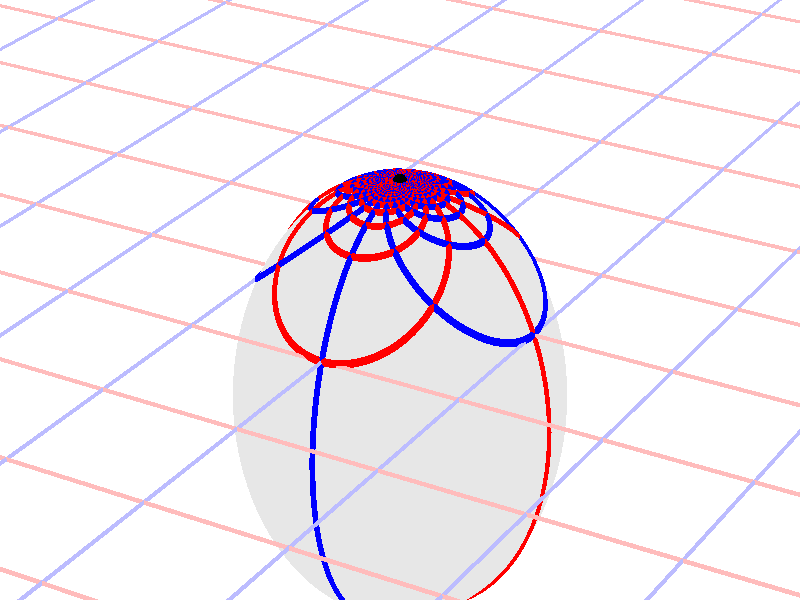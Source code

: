 #version 3.7;
global_settings{assumed_gamma 1.0}
camera{perspective location <16.275953626987476496879026, 9.396926207859083390872001, 6.840402866513374036117057> right <0.133333333333333331482962, -0.230940107675850353485814, -0.000000000000000000000000> up <-0.044429719908903583802662, -0.025651510749425152774217, 0.140953893117886280839102> direction <0.813797681349373802639491, 0.469846310392954158441370, 0.342020143325668712908083> sky <-0.296198132726023855010311, -0.171010071662834328698466, 0.939692620785908427905042> look_at <15.462155945638102139128023, 8.927079897466128954874875, 6.498382723187705600764730>}
light_source{<16.275953626987476496879026, 9.396926207859083390872001, 6.840402866513374036117057> rgb<1.0,1.0,1.0>}
background{rgb<1,1,1>}
union{object{sphere{<0.000000000000000000000000, 0.000000000000000000000000, -0.509512853396771880909455>,1.122320519181806863784345} pigment{rgbft<0.8,0.8,0.8,0.2,0.2>}}object{union{cylinder{<-50.000000000000000000000000, 50.000000000000000000000000, 0.000000000000000000000000>,<-50.000000000000000000000000, -50.000000000000000000000000, 0.000000000000000000000000>,0.010000000000000000208167}cylinder{<-49.000000000000000000000000, 50.000000000000000000000000, 0.000000000000000000000000>,<-49.000000000000000000000000, -50.000000000000000000000000, 0.000000000000000000000000>,0.010000000000000000208167}cylinder{<-48.000000000000000000000000, 50.000000000000000000000000, 0.000000000000000000000000>,<-48.000000000000000000000000, -50.000000000000000000000000, 0.000000000000000000000000>,0.010000000000000000208167}cylinder{<-47.000000000000000000000000, 50.000000000000000000000000, 0.000000000000000000000000>,<-47.000000000000000000000000, -50.000000000000000000000000, 0.000000000000000000000000>,0.010000000000000000208167}cylinder{<-46.000000000000000000000000, 50.000000000000000000000000, 0.000000000000000000000000>,<-46.000000000000000000000000, -50.000000000000000000000000, 0.000000000000000000000000>,0.010000000000000000208167}cylinder{<-45.000000000000000000000000, 50.000000000000000000000000, 0.000000000000000000000000>,<-45.000000000000000000000000, -50.000000000000000000000000, 0.000000000000000000000000>,0.010000000000000000208167}cylinder{<-44.000000000000000000000000, 50.000000000000000000000000, 0.000000000000000000000000>,<-44.000000000000000000000000, -50.000000000000000000000000, 0.000000000000000000000000>,0.010000000000000000208167}cylinder{<-43.000000000000000000000000, 50.000000000000000000000000, 0.000000000000000000000000>,<-43.000000000000000000000000, -50.000000000000000000000000, 0.000000000000000000000000>,0.010000000000000000208167}cylinder{<-42.000000000000000000000000, 50.000000000000000000000000, 0.000000000000000000000000>,<-42.000000000000000000000000, -50.000000000000000000000000, 0.000000000000000000000000>,0.010000000000000000208167}cylinder{<-41.000000000000000000000000, 50.000000000000000000000000, 0.000000000000000000000000>,<-41.000000000000000000000000, -50.000000000000000000000000, 0.000000000000000000000000>,0.010000000000000000208167}cylinder{<-40.000000000000000000000000, 50.000000000000000000000000, 0.000000000000000000000000>,<-40.000000000000000000000000, -50.000000000000000000000000, 0.000000000000000000000000>,0.010000000000000000208167}cylinder{<-39.000000000000000000000000, 50.000000000000000000000000, 0.000000000000000000000000>,<-39.000000000000000000000000, -50.000000000000000000000000, 0.000000000000000000000000>,0.010000000000000000208167}cylinder{<-38.000000000000000000000000, 50.000000000000000000000000, 0.000000000000000000000000>,<-38.000000000000000000000000, -50.000000000000000000000000, 0.000000000000000000000000>,0.010000000000000000208167}cylinder{<-37.000000000000000000000000, 50.000000000000000000000000, 0.000000000000000000000000>,<-37.000000000000000000000000, -50.000000000000000000000000, 0.000000000000000000000000>,0.010000000000000000208167}cylinder{<-36.000000000000000000000000, 50.000000000000000000000000, 0.000000000000000000000000>,<-36.000000000000000000000000, -50.000000000000000000000000, 0.000000000000000000000000>,0.010000000000000000208167}cylinder{<-35.000000000000000000000000, 50.000000000000000000000000, 0.000000000000000000000000>,<-35.000000000000000000000000, -50.000000000000000000000000, 0.000000000000000000000000>,0.010000000000000000208167}cylinder{<-34.000000000000000000000000, 50.000000000000000000000000, 0.000000000000000000000000>,<-34.000000000000000000000000, -50.000000000000000000000000, 0.000000000000000000000000>,0.010000000000000000208167}cylinder{<-33.000000000000000000000000, 50.000000000000000000000000, 0.000000000000000000000000>,<-33.000000000000000000000000, -50.000000000000000000000000, 0.000000000000000000000000>,0.010000000000000000208167}cylinder{<-32.000000000000000000000000, 50.000000000000000000000000, 0.000000000000000000000000>,<-32.000000000000000000000000, -50.000000000000000000000000, 0.000000000000000000000000>,0.010000000000000000208167}cylinder{<-31.000000000000000000000000, 50.000000000000000000000000, 0.000000000000000000000000>,<-31.000000000000000000000000, -50.000000000000000000000000, 0.000000000000000000000000>,0.010000000000000000208167}cylinder{<-30.000000000000000000000000, 50.000000000000000000000000, 0.000000000000000000000000>,<-30.000000000000000000000000, -50.000000000000000000000000, 0.000000000000000000000000>,0.010000000000000000208167}cylinder{<-29.000000000000000000000000, 50.000000000000000000000000, 0.000000000000000000000000>,<-29.000000000000000000000000, -50.000000000000000000000000, 0.000000000000000000000000>,0.010000000000000000208167}cylinder{<-28.000000000000000000000000, 50.000000000000000000000000, 0.000000000000000000000000>,<-28.000000000000000000000000, -50.000000000000000000000000, 0.000000000000000000000000>,0.010000000000000000208167}cylinder{<-27.000000000000000000000000, 50.000000000000000000000000, 0.000000000000000000000000>,<-27.000000000000000000000000, -50.000000000000000000000000, 0.000000000000000000000000>,0.010000000000000000208167}cylinder{<-26.000000000000000000000000, 50.000000000000000000000000, 0.000000000000000000000000>,<-26.000000000000000000000000, -50.000000000000000000000000, 0.000000000000000000000000>,0.010000000000000000208167}cylinder{<-25.000000000000000000000000, 50.000000000000000000000000, 0.000000000000000000000000>,<-25.000000000000000000000000, -50.000000000000000000000000, 0.000000000000000000000000>,0.010000000000000000208167}cylinder{<-24.000000000000000000000000, 50.000000000000000000000000, 0.000000000000000000000000>,<-24.000000000000000000000000, -50.000000000000000000000000, 0.000000000000000000000000>,0.010000000000000000208167}cylinder{<-23.000000000000000000000000, 50.000000000000000000000000, 0.000000000000000000000000>,<-23.000000000000000000000000, -50.000000000000000000000000, 0.000000000000000000000000>,0.010000000000000000208167}cylinder{<-22.000000000000000000000000, 50.000000000000000000000000, 0.000000000000000000000000>,<-22.000000000000000000000000, -50.000000000000000000000000, 0.000000000000000000000000>,0.010000000000000000208167}cylinder{<-21.000000000000000000000000, 50.000000000000000000000000, 0.000000000000000000000000>,<-21.000000000000000000000000, -50.000000000000000000000000, 0.000000000000000000000000>,0.010000000000000000208167}cylinder{<-20.000000000000000000000000, 50.000000000000000000000000, 0.000000000000000000000000>,<-20.000000000000000000000000, -50.000000000000000000000000, 0.000000000000000000000000>,0.010000000000000000208167}cylinder{<-19.000000000000000000000000, 50.000000000000000000000000, 0.000000000000000000000000>,<-19.000000000000000000000000, -50.000000000000000000000000, 0.000000000000000000000000>,0.010000000000000000208167}cylinder{<-18.000000000000000000000000, 50.000000000000000000000000, 0.000000000000000000000000>,<-18.000000000000000000000000, -50.000000000000000000000000, 0.000000000000000000000000>,0.010000000000000000208167}cylinder{<-17.000000000000000000000000, 50.000000000000000000000000, 0.000000000000000000000000>,<-17.000000000000000000000000, -50.000000000000000000000000, 0.000000000000000000000000>,0.010000000000000000208167}cylinder{<-16.000000000000000000000000, 50.000000000000000000000000, 0.000000000000000000000000>,<-16.000000000000000000000000, -50.000000000000000000000000, 0.000000000000000000000000>,0.010000000000000000208167}cylinder{<-15.000000000000000000000000, 50.000000000000000000000000, 0.000000000000000000000000>,<-15.000000000000000000000000, -50.000000000000000000000000, 0.000000000000000000000000>,0.010000000000000000208167}cylinder{<-14.000000000000000000000000, 50.000000000000000000000000, 0.000000000000000000000000>,<-14.000000000000000000000000, -50.000000000000000000000000, 0.000000000000000000000000>,0.010000000000000000208167}cylinder{<-13.000000000000000000000000, 50.000000000000000000000000, 0.000000000000000000000000>,<-13.000000000000000000000000, -50.000000000000000000000000, 0.000000000000000000000000>,0.010000000000000000208167}cylinder{<-12.000000000000000000000000, 50.000000000000000000000000, 0.000000000000000000000000>,<-12.000000000000000000000000, -50.000000000000000000000000, 0.000000000000000000000000>,0.010000000000000000208167}cylinder{<-11.000000000000000000000000, 50.000000000000000000000000, 0.000000000000000000000000>,<-11.000000000000000000000000, -50.000000000000000000000000, 0.000000000000000000000000>,0.010000000000000000208167}cylinder{<-10.000000000000000000000000, 50.000000000000000000000000, 0.000000000000000000000000>,<-10.000000000000000000000000, -50.000000000000000000000000, 0.000000000000000000000000>,0.010000000000000000208167}cylinder{<-9.000000000000000000000000, 50.000000000000000000000000, 0.000000000000000000000000>,<-9.000000000000000000000000, -50.000000000000000000000000, 0.000000000000000000000000>,0.010000000000000000208167}cylinder{<-8.000000000000000000000000, 50.000000000000000000000000, 0.000000000000000000000000>,<-8.000000000000000000000000, -50.000000000000000000000000, 0.000000000000000000000000>,0.010000000000000000208167}cylinder{<-7.000000000000000000000000, 50.000000000000000000000000, 0.000000000000000000000000>,<-7.000000000000000000000000, -50.000000000000000000000000, 0.000000000000000000000000>,0.010000000000000000208167}cylinder{<-6.000000000000000000000000, 50.000000000000000000000000, 0.000000000000000000000000>,<-6.000000000000000000000000, -50.000000000000000000000000, 0.000000000000000000000000>,0.010000000000000000208167}cylinder{<-5.000000000000000000000000, 50.000000000000000000000000, 0.000000000000000000000000>,<-5.000000000000000000000000, -50.000000000000000000000000, 0.000000000000000000000000>,0.010000000000000000208167}cylinder{<-4.000000000000000000000000, 50.000000000000000000000000, 0.000000000000000000000000>,<-4.000000000000000000000000, -50.000000000000000000000000, 0.000000000000000000000000>,0.010000000000000000208167}cylinder{<-3.000000000000000000000000, 50.000000000000000000000000, 0.000000000000000000000000>,<-3.000000000000000000000000, -50.000000000000000000000000, 0.000000000000000000000000>,0.010000000000000000208167}cylinder{<-2.000000000000000000000000, 50.000000000000000000000000, 0.000000000000000000000000>,<-2.000000000000000000000000, -50.000000000000000000000000, 0.000000000000000000000000>,0.010000000000000000208167}cylinder{<-1.000000000000000000000000, 50.000000000000000000000000, 0.000000000000000000000000>,<-1.000000000000000000000000, -50.000000000000000000000000, 0.000000000000000000000000>,0.010000000000000000208167}cylinder{<0.000000000000000000000000, 50.000000000000000000000000, 0.000000000000000000000000>,<0.000000000000000000000000, -50.000000000000000000000000, 0.000000000000000000000000>,0.010000000000000000208167}cylinder{<1.000000000000000000000000, 50.000000000000000000000000, 0.000000000000000000000000>,<1.000000000000000000000000, -50.000000000000000000000000, 0.000000000000000000000000>,0.010000000000000000208167}cylinder{<2.000000000000000000000000, 50.000000000000000000000000, 0.000000000000000000000000>,<2.000000000000000000000000, -50.000000000000000000000000, 0.000000000000000000000000>,0.010000000000000000208167}cylinder{<3.000000000000000000000000, 50.000000000000000000000000, 0.000000000000000000000000>,<3.000000000000000000000000, -50.000000000000000000000000, 0.000000000000000000000000>,0.010000000000000000208167}cylinder{<4.000000000000000000000000, 50.000000000000000000000000, 0.000000000000000000000000>,<4.000000000000000000000000, -50.000000000000000000000000, 0.000000000000000000000000>,0.010000000000000000208167}cylinder{<5.000000000000000000000000, 50.000000000000000000000000, 0.000000000000000000000000>,<5.000000000000000000000000, -50.000000000000000000000000, 0.000000000000000000000000>,0.010000000000000000208167}cylinder{<6.000000000000000000000000, 50.000000000000000000000000, 0.000000000000000000000000>,<6.000000000000000000000000, -50.000000000000000000000000, 0.000000000000000000000000>,0.010000000000000000208167}cylinder{<7.000000000000000000000000, 50.000000000000000000000000, 0.000000000000000000000000>,<7.000000000000000000000000, -50.000000000000000000000000, 0.000000000000000000000000>,0.010000000000000000208167}cylinder{<8.000000000000000000000000, 50.000000000000000000000000, 0.000000000000000000000000>,<8.000000000000000000000000, -50.000000000000000000000000, 0.000000000000000000000000>,0.010000000000000000208167}cylinder{<9.000000000000000000000000, 50.000000000000000000000000, 0.000000000000000000000000>,<9.000000000000000000000000, -50.000000000000000000000000, 0.000000000000000000000000>,0.010000000000000000208167}cylinder{<10.000000000000000000000000, 50.000000000000000000000000, 0.000000000000000000000000>,<10.000000000000000000000000, -50.000000000000000000000000, 0.000000000000000000000000>,0.010000000000000000208167}cylinder{<11.000000000000000000000000, 50.000000000000000000000000, 0.000000000000000000000000>,<11.000000000000000000000000, -50.000000000000000000000000, 0.000000000000000000000000>,0.010000000000000000208167}cylinder{<12.000000000000000000000000, 50.000000000000000000000000, 0.000000000000000000000000>,<12.000000000000000000000000, -50.000000000000000000000000, 0.000000000000000000000000>,0.010000000000000000208167}cylinder{<13.000000000000000000000000, 50.000000000000000000000000, 0.000000000000000000000000>,<13.000000000000000000000000, -50.000000000000000000000000, 0.000000000000000000000000>,0.010000000000000000208167}cylinder{<14.000000000000000000000000, 50.000000000000000000000000, 0.000000000000000000000000>,<14.000000000000000000000000, -50.000000000000000000000000, 0.000000000000000000000000>,0.010000000000000000208167}cylinder{<15.000000000000000000000000, 50.000000000000000000000000, 0.000000000000000000000000>,<15.000000000000000000000000, -50.000000000000000000000000, 0.000000000000000000000000>,0.010000000000000000208167}cylinder{<16.000000000000000000000000, 50.000000000000000000000000, 0.000000000000000000000000>,<16.000000000000000000000000, -50.000000000000000000000000, 0.000000000000000000000000>,0.010000000000000000208167}cylinder{<17.000000000000000000000000, 50.000000000000000000000000, 0.000000000000000000000000>,<17.000000000000000000000000, -50.000000000000000000000000, 0.000000000000000000000000>,0.010000000000000000208167}cylinder{<18.000000000000000000000000, 50.000000000000000000000000, 0.000000000000000000000000>,<18.000000000000000000000000, -50.000000000000000000000000, 0.000000000000000000000000>,0.010000000000000000208167}cylinder{<19.000000000000000000000000, 50.000000000000000000000000, 0.000000000000000000000000>,<19.000000000000000000000000, -50.000000000000000000000000, 0.000000000000000000000000>,0.010000000000000000208167}cylinder{<20.000000000000000000000000, 50.000000000000000000000000, 0.000000000000000000000000>,<20.000000000000000000000000, -50.000000000000000000000000, 0.000000000000000000000000>,0.010000000000000000208167}cylinder{<21.000000000000000000000000, 50.000000000000000000000000, 0.000000000000000000000000>,<21.000000000000000000000000, -50.000000000000000000000000, 0.000000000000000000000000>,0.010000000000000000208167}cylinder{<22.000000000000000000000000, 50.000000000000000000000000, 0.000000000000000000000000>,<22.000000000000000000000000, -50.000000000000000000000000, 0.000000000000000000000000>,0.010000000000000000208167}cylinder{<23.000000000000000000000000, 50.000000000000000000000000, 0.000000000000000000000000>,<23.000000000000000000000000, -50.000000000000000000000000, 0.000000000000000000000000>,0.010000000000000000208167}cylinder{<24.000000000000000000000000, 50.000000000000000000000000, 0.000000000000000000000000>,<24.000000000000000000000000, -50.000000000000000000000000, 0.000000000000000000000000>,0.010000000000000000208167}cylinder{<25.000000000000000000000000, 50.000000000000000000000000, 0.000000000000000000000000>,<25.000000000000000000000000, -50.000000000000000000000000, 0.000000000000000000000000>,0.010000000000000000208167}cylinder{<26.000000000000000000000000, 50.000000000000000000000000, 0.000000000000000000000000>,<26.000000000000000000000000, -50.000000000000000000000000, 0.000000000000000000000000>,0.010000000000000000208167}cylinder{<27.000000000000000000000000, 50.000000000000000000000000, 0.000000000000000000000000>,<27.000000000000000000000000, -50.000000000000000000000000, 0.000000000000000000000000>,0.010000000000000000208167}cylinder{<28.000000000000000000000000, 50.000000000000000000000000, 0.000000000000000000000000>,<28.000000000000000000000000, -50.000000000000000000000000, 0.000000000000000000000000>,0.010000000000000000208167}cylinder{<29.000000000000000000000000, 50.000000000000000000000000, 0.000000000000000000000000>,<29.000000000000000000000000, -50.000000000000000000000000, 0.000000000000000000000000>,0.010000000000000000208167}cylinder{<30.000000000000000000000000, 50.000000000000000000000000, 0.000000000000000000000000>,<30.000000000000000000000000, -50.000000000000000000000000, 0.000000000000000000000000>,0.010000000000000000208167}cylinder{<31.000000000000000000000000, 50.000000000000000000000000, 0.000000000000000000000000>,<31.000000000000000000000000, -50.000000000000000000000000, 0.000000000000000000000000>,0.010000000000000000208167}cylinder{<32.000000000000000000000000, 50.000000000000000000000000, 0.000000000000000000000000>,<32.000000000000000000000000, -50.000000000000000000000000, 0.000000000000000000000000>,0.010000000000000000208167}cylinder{<33.000000000000000000000000, 50.000000000000000000000000, 0.000000000000000000000000>,<33.000000000000000000000000, -50.000000000000000000000000, 0.000000000000000000000000>,0.010000000000000000208167}cylinder{<34.000000000000000000000000, 50.000000000000000000000000, 0.000000000000000000000000>,<34.000000000000000000000000, -50.000000000000000000000000, 0.000000000000000000000000>,0.010000000000000000208167}cylinder{<35.000000000000000000000000, 50.000000000000000000000000, 0.000000000000000000000000>,<35.000000000000000000000000, -50.000000000000000000000000, 0.000000000000000000000000>,0.010000000000000000208167}cylinder{<36.000000000000000000000000, 50.000000000000000000000000, 0.000000000000000000000000>,<36.000000000000000000000000, -50.000000000000000000000000, 0.000000000000000000000000>,0.010000000000000000208167}cylinder{<37.000000000000000000000000, 50.000000000000000000000000, 0.000000000000000000000000>,<37.000000000000000000000000, -50.000000000000000000000000, 0.000000000000000000000000>,0.010000000000000000208167}cylinder{<38.000000000000000000000000, 50.000000000000000000000000, 0.000000000000000000000000>,<38.000000000000000000000000, -50.000000000000000000000000, 0.000000000000000000000000>,0.010000000000000000208167}cylinder{<39.000000000000000000000000, 50.000000000000000000000000, 0.000000000000000000000000>,<39.000000000000000000000000, -50.000000000000000000000000, 0.000000000000000000000000>,0.010000000000000000208167}cylinder{<40.000000000000000000000000, 50.000000000000000000000000, 0.000000000000000000000000>,<40.000000000000000000000000, -50.000000000000000000000000, 0.000000000000000000000000>,0.010000000000000000208167}cylinder{<41.000000000000000000000000, 50.000000000000000000000000, 0.000000000000000000000000>,<41.000000000000000000000000, -50.000000000000000000000000, 0.000000000000000000000000>,0.010000000000000000208167}cylinder{<42.000000000000000000000000, 50.000000000000000000000000, 0.000000000000000000000000>,<42.000000000000000000000000, -50.000000000000000000000000, 0.000000000000000000000000>,0.010000000000000000208167}cylinder{<43.000000000000000000000000, 50.000000000000000000000000, 0.000000000000000000000000>,<43.000000000000000000000000, -50.000000000000000000000000, 0.000000000000000000000000>,0.010000000000000000208167}cylinder{<44.000000000000000000000000, 50.000000000000000000000000, 0.000000000000000000000000>,<44.000000000000000000000000, -50.000000000000000000000000, 0.000000000000000000000000>,0.010000000000000000208167}cylinder{<45.000000000000000000000000, 50.000000000000000000000000, 0.000000000000000000000000>,<45.000000000000000000000000, -50.000000000000000000000000, 0.000000000000000000000000>,0.010000000000000000208167}cylinder{<46.000000000000000000000000, 50.000000000000000000000000, 0.000000000000000000000000>,<46.000000000000000000000000, -50.000000000000000000000000, 0.000000000000000000000000>,0.010000000000000000208167}cylinder{<47.000000000000000000000000, 50.000000000000000000000000, 0.000000000000000000000000>,<47.000000000000000000000000, -50.000000000000000000000000, 0.000000000000000000000000>,0.010000000000000000208167}cylinder{<48.000000000000000000000000, 50.000000000000000000000000, 0.000000000000000000000000>,<48.000000000000000000000000, -50.000000000000000000000000, 0.000000000000000000000000>,0.010000000000000000208167}cylinder{<49.000000000000000000000000, 50.000000000000000000000000, 0.000000000000000000000000>,<49.000000000000000000000000, -50.000000000000000000000000, 0.000000000000000000000000>,0.010000000000000000208167}cylinder{<50.000000000000000000000000, 50.000000000000000000000000, 0.000000000000000000000000>,<50.000000000000000000000000, -50.000000000000000000000000, 0.000000000000000000000000>,0.010000000000000000208167}} pigment{rgb<1.0,0.5,0.5>}}object{union{cylinder{<50.000000000000000000000000, -50.000000000000000000000000, 0.000000000000000000000000>,<-50.000000000000000000000000, -50.000000000000000000000000, 0.000000000000000000000000>,0.010000000000000000208167}cylinder{<50.000000000000000000000000, -49.000000000000000000000000, 0.000000000000000000000000>,<-50.000000000000000000000000, -49.000000000000000000000000, 0.000000000000000000000000>,0.010000000000000000208167}cylinder{<50.000000000000000000000000, -48.000000000000000000000000, 0.000000000000000000000000>,<-50.000000000000000000000000, -48.000000000000000000000000, 0.000000000000000000000000>,0.010000000000000000208167}cylinder{<50.000000000000000000000000, -47.000000000000000000000000, 0.000000000000000000000000>,<-50.000000000000000000000000, -47.000000000000000000000000, 0.000000000000000000000000>,0.010000000000000000208167}cylinder{<50.000000000000000000000000, -46.000000000000000000000000, 0.000000000000000000000000>,<-50.000000000000000000000000, -46.000000000000000000000000, 0.000000000000000000000000>,0.010000000000000000208167}cylinder{<50.000000000000000000000000, -45.000000000000000000000000, 0.000000000000000000000000>,<-50.000000000000000000000000, -45.000000000000000000000000, 0.000000000000000000000000>,0.010000000000000000208167}cylinder{<50.000000000000000000000000, -44.000000000000000000000000, 0.000000000000000000000000>,<-50.000000000000000000000000, -44.000000000000000000000000, 0.000000000000000000000000>,0.010000000000000000208167}cylinder{<50.000000000000000000000000, -43.000000000000000000000000, 0.000000000000000000000000>,<-50.000000000000000000000000, -43.000000000000000000000000, 0.000000000000000000000000>,0.010000000000000000208167}cylinder{<50.000000000000000000000000, -42.000000000000000000000000, 0.000000000000000000000000>,<-50.000000000000000000000000, -42.000000000000000000000000, 0.000000000000000000000000>,0.010000000000000000208167}cylinder{<50.000000000000000000000000, -41.000000000000000000000000, 0.000000000000000000000000>,<-50.000000000000000000000000, -41.000000000000000000000000, 0.000000000000000000000000>,0.010000000000000000208167}cylinder{<50.000000000000000000000000, -40.000000000000000000000000, 0.000000000000000000000000>,<-50.000000000000000000000000, -40.000000000000000000000000, 0.000000000000000000000000>,0.010000000000000000208167}cylinder{<50.000000000000000000000000, -39.000000000000000000000000, 0.000000000000000000000000>,<-50.000000000000000000000000, -39.000000000000000000000000, 0.000000000000000000000000>,0.010000000000000000208167}cylinder{<50.000000000000000000000000, -38.000000000000000000000000, 0.000000000000000000000000>,<-50.000000000000000000000000, -38.000000000000000000000000, 0.000000000000000000000000>,0.010000000000000000208167}cylinder{<50.000000000000000000000000, -37.000000000000000000000000, 0.000000000000000000000000>,<-50.000000000000000000000000, -37.000000000000000000000000, 0.000000000000000000000000>,0.010000000000000000208167}cylinder{<50.000000000000000000000000, -36.000000000000000000000000, 0.000000000000000000000000>,<-50.000000000000000000000000, -36.000000000000000000000000, 0.000000000000000000000000>,0.010000000000000000208167}cylinder{<50.000000000000000000000000, -35.000000000000000000000000, 0.000000000000000000000000>,<-50.000000000000000000000000, -35.000000000000000000000000, 0.000000000000000000000000>,0.010000000000000000208167}cylinder{<50.000000000000000000000000, -34.000000000000000000000000, 0.000000000000000000000000>,<-50.000000000000000000000000, -34.000000000000000000000000, 0.000000000000000000000000>,0.010000000000000000208167}cylinder{<50.000000000000000000000000, -33.000000000000000000000000, 0.000000000000000000000000>,<-50.000000000000000000000000, -33.000000000000000000000000, 0.000000000000000000000000>,0.010000000000000000208167}cylinder{<50.000000000000000000000000, -32.000000000000000000000000, 0.000000000000000000000000>,<-50.000000000000000000000000, -32.000000000000000000000000, 0.000000000000000000000000>,0.010000000000000000208167}cylinder{<50.000000000000000000000000, -31.000000000000000000000000, 0.000000000000000000000000>,<-50.000000000000000000000000, -31.000000000000000000000000, 0.000000000000000000000000>,0.010000000000000000208167}cylinder{<50.000000000000000000000000, -30.000000000000000000000000, 0.000000000000000000000000>,<-50.000000000000000000000000, -30.000000000000000000000000, 0.000000000000000000000000>,0.010000000000000000208167}cylinder{<50.000000000000000000000000, -29.000000000000000000000000, 0.000000000000000000000000>,<-50.000000000000000000000000, -29.000000000000000000000000, 0.000000000000000000000000>,0.010000000000000000208167}cylinder{<50.000000000000000000000000, -28.000000000000000000000000, 0.000000000000000000000000>,<-50.000000000000000000000000, -28.000000000000000000000000, 0.000000000000000000000000>,0.010000000000000000208167}cylinder{<50.000000000000000000000000, -27.000000000000000000000000, 0.000000000000000000000000>,<-50.000000000000000000000000, -27.000000000000000000000000, 0.000000000000000000000000>,0.010000000000000000208167}cylinder{<50.000000000000000000000000, -26.000000000000000000000000, 0.000000000000000000000000>,<-50.000000000000000000000000, -26.000000000000000000000000, 0.000000000000000000000000>,0.010000000000000000208167}cylinder{<50.000000000000000000000000, -25.000000000000000000000000, 0.000000000000000000000000>,<-50.000000000000000000000000, -25.000000000000000000000000, 0.000000000000000000000000>,0.010000000000000000208167}cylinder{<50.000000000000000000000000, -24.000000000000000000000000, 0.000000000000000000000000>,<-50.000000000000000000000000, -24.000000000000000000000000, 0.000000000000000000000000>,0.010000000000000000208167}cylinder{<50.000000000000000000000000, -23.000000000000000000000000, 0.000000000000000000000000>,<-50.000000000000000000000000, -23.000000000000000000000000, 0.000000000000000000000000>,0.010000000000000000208167}cylinder{<50.000000000000000000000000, -22.000000000000000000000000, 0.000000000000000000000000>,<-50.000000000000000000000000, -22.000000000000000000000000, 0.000000000000000000000000>,0.010000000000000000208167}cylinder{<50.000000000000000000000000, -21.000000000000000000000000, 0.000000000000000000000000>,<-50.000000000000000000000000, -21.000000000000000000000000, 0.000000000000000000000000>,0.010000000000000000208167}cylinder{<50.000000000000000000000000, -20.000000000000000000000000, 0.000000000000000000000000>,<-50.000000000000000000000000, -20.000000000000000000000000, 0.000000000000000000000000>,0.010000000000000000208167}cylinder{<50.000000000000000000000000, -19.000000000000000000000000, 0.000000000000000000000000>,<-50.000000000000000000000000, -19.000000000000000000000000, 0.000000000000000000000000>,0.010000000000000000208167}cylinder{<50.000000000000000000000000, -18.000000000000000000000000, 0.000000000000000000000000>,<-50.000000000000000000000000, -18.000000000000000000000000, 0.000000000000000000000000>,0.010000000000000000208167}cylinder{<50.000000000000000000000000, -17.000000000000000000000000, 0.000000000000000000000000>,<-50.000000000000000000000000, -17.000000000000000000000000, 0.000000000000000000000000>,0.010000000000000000208167}cylinder{<50.000000000000000000000000, -16.000000000000000000000000, 0.000000000000000000000000>,<-50.000000000000000000000000, -16.000000000000000000000000, 0.000000000000000000000000>,0.010000000000000000208167}cylinder{<50.000000000000000000000000, -15.000000000000000000000000, 0.000000000000000000000000>,<-50.000000000000000000000000, -15.000000000000000000000000, 0.000000000000000000000000>,0.010000000000000000208167}cylinder{<50.000000000000000000000000, -14.000000000000000000000000, 0.000000000000000000000000>,<-50.000000000000000000000000, -14.000000000000000000000000, 0.000000000000000000000000>,0.010000000000000000208167}cylinder{<50.000000000000000000000000, -13.000000000000000000000000, 0.000000000000000000000000>,<-50.000000000000000000000000, -13.000000000000000000000000, 0.000000000000000000000000>,0.010000000000000000208167}cylinder{<50.000000000000000000000000, -12.000000000000000000000000, 0.000000000000000000000000>,<-50.000000000000000000000000, -12.000000000000000000000000, 0.000000000000000000000000>,0.010000000000000000208167}cylinder{<50.000000000000000000000000, -11.000000000000000000000000, 0.000000000000000000000000>,<-50.000000000000000000000000, -11.000000000000000000000000, 0.000000000000000000000000>,0.010000000000000000208167}cylinder{<50.000000000000000000000000, -10.000000000000000000000000, 0.000000000000000000000000>,<-50.000000000000000000000000, -10.000000000000000000000000, 0.000000000000000000000000>,0.010000000000000000208167}cylinder{<50.000000000000000000000000, -9.000000000000000000000000, 0.000000000000000000000000>,<-50.000000000000000000000000, -9.000000000000000000000000, 0.000000000000000000000000>,0.010000000000000000208167}cylinder{<50.000000000000000000000000, -8.000000000000000000000000, 0.000000000000000000000000>,<-50.000000000000000000000000, -8.000000000000000000000000, 0.000000000000000000000000>,0.010000000000000000208167}cylinder{<50.000000000000000000000000, -7.000000000000000000000000, 0.000000000000000000000000>,<-50.000000000000000000000000, -7.000000000000000000000000, 0.000000000000000000000000>,0.010000000000000000208167}cylinder{<50.000000000000000000000000, -6.000000000000000000000000, 0.000000000000000000000000>,<-50.000000000000000000000000, -6.000000000000000000000000, 0.000000000000000000000000>,0.010000000000000000208167}cylinder{<50.000000000000000000000000, -5.000000000000000000000000, 0.000000000000000000000000>,<-50.000000000000000000000000, -5.000000000000000000000000, 0.000000000000000000000000>,0.010000000000000000208167}cylinder{<50.000000000000000000000000, -4.000000000000000000000000, 0.000000000000000000000000>,<-50.000000000000000000000000, -4.000000000000000000000000, 0.000000000000000000000000>,0.010000000000000000208167}cylinder{<50.000000000000000000000000, -3.000000000000000000000000, 0.000000000000000000000000>,<-50.000000000000000000000000, -3.000000000000000000000000, 0.000000000000000000000000>,0.010000000000000000208167}cylinder{<50.000000000000000000000000, -2.000000000000000000000000, 0.000000000000000000000000>,<-50.000000000000000000000000, -2.000000000000000000000000, 0.000000000000000000000000>,0.010000000000000000208167}cylinder{<50.000000000000000000000000, -1.000000000000000000000000, 0.000000000000000000000000>,<-50.000000000000000000000000, -1.000000000000000000000000, 0.000000000000000000000000>,0.010000000000000000208167}cylinder{<50.000000000000000000000000, 0.000000000000000000000000, 0.000000000000000000000000>,<-50.000000000000000000000000, 0.000000000000000000000000, 0.000000000000000000000000>,0.010000000000000000208167}cylinder{<50.000000000000000000000000, 1.000000000000000000000000, 0.000000000000000000000000>,<-50.000000000000000000000000, 1.000000000000000000000000, 0.000000000000000000000000>,0.010000000000000000208167}cylinder{<50.000000000000000000000000, 2.000000000000000000000000, 0.000000000000000000000000>,<-50.000000000000000000000000, 2.000000000000000000000000, 0.000000000000000000000000>,0.010000000000000000208167}cylinder{<50.000000000000000000000000, 3.000000000000000000000000, 0.000000000000000000000000>,<-50.000000000000000000000000, 3.000000000000000000000000, 0.000000000000000000000000>,0.010000000000000000208167}cylinder{<50.000000000000000000000000, 4.000000000000000000000000, 0.000000000000000000000000>,<-50.000000000000000000000000, 4.000000000000000000000000, 0.000000000000000000000000>,0.010000000000000000208167}cylinder{<50.000000000000000000000000, 5.000000000000000000000000, 0.000000000000000000000000>,<-50.000000000000000000000000, 5.000000000000000000000000, 0.000000000000000000000000>,0.010000000000000000208167}cylinder{<50.000000000000000000000000, 6.000000000000000000000000, 0.000000000000000000000000>,<-50.000000000000000000000000, 6.000000000000000000000000, 0.000000000000000000000000>,0.010000000000000000208167}cylinder{<50.000000000000000000000000, 7.000000000000000000000000, 0.000000000000000000000000>,<-50.000000000000000000000000, 7.000000000000000000000000, 0.000000000000000000000000>,0.010000000000000000208167}cylinder{<50.000000000000000000000000, 8.000000000000000000000000, 0.000000000000000000000000>,<-50.000000000000000000000000, 8.000000000000000000000000, 0.000000000000000000000000>,0.010000000000000000208167}cylinder{<50.000000000000000000000000, 9.000000000000000000000000, 0.000000000000000000000000>,<-50.000000000000000000000000, 9.000000000000000000000000, 0.000000000000000000000000>,0.010000000000000000208167}cylinder{<50.000000000000000000000000, 10.000000000000000000000000, 0.000000000000000000000000>,<-50.000000000000000000000000, 10.000000000000000000000000, 0.000000000000000000000000>,0.010000000000000000208167}cylinder{<50.000000000000000000000000, 11.000000000000000000000000, 0.000000000000000000000000>,<-50.000000000000000000000000, 11.000000000000000000000000, 0.000000000000000000000000>,0.010000000000000000208167}cylinder{<50.000000000000000000000000, 12.000000000000000000000000, 0.000000000000000000000000>,<-50.000000000000000000000000, 12.000000000000000000000000, 0.000000000000000000000000>,0.010000000000000000208167}cylinder{<50.000000000000000000000000, 13.000000000000000000000000, 0.000000000000000000000000>,<-50.000000000000000000000000, 13.000000000000000000000000, 0.000000000000000000000000>,0.010000000000000000208167}cylinder{<50.000000000000000000000000, 14.000000000000000000000000, 0.000000000000000000000000>,<-50.000000000000000000000000, 14.000000000000000000000000, 0.000000000000000000000000>,0.010000000000000000208167}cylinder{<50.000000000000000000000000, 15.000000000000000000000000, 0.000000000000000000000000>,<-50.000000000000000000000000, 15.000000000000000000000000, 0.000000000000000000000000>,0.010000000000000000208167}cylinder{<50.000000000000000000000000, 16.000000000000000000000000, 0.000000000000000000000000>,<-50.000000000000000000000000, 16.000000000000000000000000, 0.000000000000000000000000>,0.010000000000000000208167}cylinder{<50.000000000000000000000000, 17.000000000000000000000000, 0.000000000000000000000000>,<-50.000000000000000000000000, 17.000000000000000000000000, 0.000000000000000000000000>,0.010000000000000000208167}cylinder{<50.000000000000000000000000, 18.000000000000000000000000, 0.000000000000000000000000>,<-50.000000000000000000000000, 18.000000000000000000000000, 0.000000000000000000000000>,0.010000000000000000208167}cylinder{<50.000000000000000000000000, 19.000000000000000000000000, 0.000000000000000000000000>,<-50.000000000000000000000000, 19.000000000000000000000000, 0.000000000000000000000000>,0.010000000000000000208167}cylinder{<50.000000000000000000000000, 20.000000000000000000000000, 0.000000000000000000000000>,<-50.000000000000000000000000, 20.000000000000000000000000, 0.000000000000000000000000>,0.010000000000000000208167}cylinder{<50.000000000000000000000000, 21.000000000000000000000000, 0.000000000000000000000000>,<-50.000000000000000000000000, 21.000000000000000000000000, 0.000000000000000000000000>,0.010000000000000000208167}cylinder{<50.000000000000000000000000, 22.000000000000000000000000, 0.000000000000000000000000>,<-50.000000000000000000000000, 22.000000000000000000000000, 0.000000000000000000000000>,0.010000000000000000208167}cylinder{<50.000000000000000000000000, 23.000000000000000000000000, 0.000000000000000000000000>,<-50.000000000000000000000000, 23.000000000000000000000000, 0.000000000000000000000000>,0.010000000000000000208167}cylinder{<50.000000000000000000000000, 24.000000000000000000000000, 0.000000000000000000000000>,<-50.000000000000000000000000, 24.000000000000000000000000, 0.000000000000000000000000>,0.010000000000000000208167}cylinder{<50.000000000000000000000000, 25.000000000000000000000000, 0.000000000000000000000000>,<-50.000000000000000000000000, 25.000000000000000000000000, 0.000000000000000000000000>,0.010000000000000000208167}cylinder{<50.000000000000000000000000, 26.000000000000000000000000, 0.000000000000000000000000>,<-50.000000000000000000000000, 26.000000000000000000000000, 0.000000000000000000000000>,0.010000000000000000208167}cylinder{<50.000000000000000000000000, 27.000000000000000000000000, 0.000000000000000000000000>,<-50.000000000000000000000000, 27.000000000000000000000000, 0.000000000000000000000000>,0.010000000000000000208167}cylinder{<50.000000000000000000000000, 28.000000000000000000000000, 0.000000000000000000000000>,<-50.000000000000000000000000, 28.000000000000000000000000, 0.000000000000000000000000>,0.010000000000000000208167}cylinder{<50.000000000000000000000000, 29.000000000000000000000000, 0.000000000000000000000000>,<-50.000000000000000000000000, 29.000000000000000000000000, 0.000000000000000000000000>,0.010000000000000000208167}cylinder{<50.000000000000000000000000, 30.000000000000000000000000, 0.000000000000000000000000>,<-50.000000000000000000000000, 30.000000000000000000000000, 0.000000000000000000000000>,0.010000000000000000208167}cylinder{<50.000000000000000000000000, 31.000000000000000000000000, 0.000000000000000000000000>,<-50.000000000000000000000000, 31.000000000000000000000000, 0.000000000000000000000000>,0.010000000000000000208167}cylinder{<50.000000000000000000000000, 32.000000000000000000000000, 0.000000000000000000000000>,<-50.000000000000000000000000, 32.000000000000000000000000, 0.000000000000000000000000>,0.010000000000000000208167}cylinder{<50.000000000000000000000000, 33.000000000000000000000000, 0.000000000000000000000000>,<-50.000000000000000000000000, 33.000000000000000000000000, 0.000000000000000000000000>,0.010000000000000000208167}cylinder{<50.000000000000000000000000, 34.000000000000000000000000, 0.000000000000000000000000>,<-50.000000000000000000000000, 34.000000000000000000000000, 0.000000000000000000000000>,0.010000000000000000208167}cylinder{<50.000000000000000000000000, 35.000000000000000000000000, 0.000000000000000000000000>,<-50.000000000000000000000000, 35.000000000000000000000000, 0.000000000000000000000000>,0.010000000000000000208167}cylinder{<50.000000000000000000000000, 36.000000000000000000000000, 0.000000000000000000000000>,<-50.000000000000000000000000, 36.000000000000000000000000, 0.000000000000000000000000>,0.010000000000000000208167}cylinder{<50.000000000000000000000000, 37.000000000000000000000000, 0.000000000000000000000000>,<-50.000000000000000000000000, 37.000000000000000000000000, 0.000000000000000000000000>,0.010000000000000000208167}cylinder{<50.000000000000000000000000, 38.000000000000000000000000, 0.000000000000000000000000>,<-50.000000000000000000000000, 38.000000000000000000000000, 0.000000000000000000000000>,0.010000000000000000208167}cylinder{<50.000000000000000000000000, 39.000000000000000000000000, 0.000000000000000000000000>,<-50.000000000000000000000000, 39.000000000000000000000000, 0.000000000000000000000000>,0.010000000000000000208167}cylinder{<50.000000000000000000000000, 40.000000000000000000000000, 0.000000000000000000000000>,<-50.000000000000000000000000, 40.000000000000000000000000, 0.000000000000000000000000>,0.010000000000000000208167}cylinder{<50.000000000000000000000000, 41.000000000000000000000000, 0.000000000000000000000000>,<-50.000000000000000000000000, 41.000000000000000000000000, 0.000000000000000000000000>,0.010000000000000000208167}cylinder{<50.000000000000000000000000, 42.000000000000000000000000, 0.000000000000000000000000>,<-50.000000000000000000000000, 42.000000000000000000000000, 0.000000000000000000000000>,0.010000000000000000208167}cylinder{<50.000000000000000000000000, 43.000000000000000000000000, 0.000000000000000000000000>,<-50.000000000000000000000000, 43.000000000000000000000000, 0.000000000000000000000000>,0.010000000000000000208167}cylinder{<50.000000000000000000000000, 44.000000000000000000000000, 0.000000000000000000000000>,<-50.000000000000000000000000, 44.000000000000000000000000, 0.000000000000000000000000>,0.010000000000000000208167}cylinder{<50.000000000000000000000000, 45.000000000000000000000000, 0.000000000000000000000000>,<-50.000000000000000000000000, 45.000000000000000000000000, 0.000000000000000000000000>,0.010000000000000000208167}cylinder{<50.000000000000000000000000, 46.000000000000000000000000, 0.000000000000000000000000>,<-50.000000000000000000000000, 46.000000000000000000000000, 0.000000000000000000000000>,0.010000000000000000208167}cylinder{<50.000000000000000000000000, 47.000000000000000000000000, 0.000000000000000000000000>,<-50.000000000000000000000000, 47.000000000000000000000000, 0.000000000000000000000000>,0.010000000000000000208167}cylinder{<50.000000000000000000000000, 48.000000000000000000000000, 0.000000000000000000000000>,<-50.000000000000000000000000, 48.000000000000000000000000, 0.000000000000000000000000>,0.010000000000000000208167}cylinder{<50.000000000000000000000000, 49.000000000000000000000000, 0.000000000000000000000000>,<-50.000000000000000000000000, 49.000000000000000000000000, 0.000000000000000000000000>,0.010000000000000000208167}cylinder{<50.000000000000000000000000, 50.000000000000000000000000, 0.000000000000000000000000>,<-50.000000000000000000000000, 50.000000000000000000000000, 0.000000000000000000000000>,0.010000000000000000208167}} pigment{rgb<0.5,0.5,1.0>}}sphere{<0.000000000000000000000000, 0.000000000000000000000000, 0.612807665785034760830285>,0.050000000000000002775558}object{union{object{torus{0.013754299351930961148316,0.020000000000000000416334} matrix <0.999924901813642685866057, -0.000000000000000000000000, 0.012255232881399081776297, 0.012255232881399081776297, 0.000000000000000000000000, -0.999924901813642685866057, 0.000000000000000000000000, 1.000000000000000000000000, 0.000000000000000000000000, -0.013753266428993361769617, 0.000000000000000000000000, 0.612639103642833138252399>}object{torus{0.014034955881022763424237,0.020000000000000000416334} matrix <0.999921805666370233645068, -0.000000000000000000000000, 0.012505300992215239233585, 0.012505300992215239233585, 0.000000000000000000000000, -0.999921805666370233645068, 0.000000000000000000000000, 1.000000000000000000000000, 0.000000000000000000000000, -0.014033858427012754765961, 0.000000000000000000000000, 0.612632154437884213216137>}object{torus{0.014327303631141785969505,0.020000000000000000416334} matrix <0.999918514033204863800108, -0.000000000000000000000000, 0.012765786056002018447608, 0.012765786056002018447608, 0.000000000000000000000000, -0.999918514033204863800108, 0.000000000000000000000000, 1.000000000000000000000000, 0.000000000000000000000000, -0.014326136156951715244778, 0.000000000000000000000000, 0.612624766492271821682891>}object{torus{0.014632088604454673505528,0.020000000000000000416334} matrix <0.999915010104055701489756, -0.000000000000000000000000, 0.013037352822031899463040, 0.013037352822031899463040, 0.000000000000000000000000, -0.999915010104055701489756, 0.000000000000000000000000, 1.000000000000000000000000, 0.000000000000000000000000, -0.014630845024748196508968, 0.000000000000000000000000, 0.612616902082983916244530>}object{torus{0.014950121645273473786064,0.020000000000000000416334} matrix <0.999911275222844619925411, -0.000000000000000000000000, 0.013320723787567791823738, 0.013320723787567791823738, 0.000000000000000000000000, -0.999911275222844619925411, 0.000000000000000000000000, 1.000000000000000000000000, 0.000000000000000000000000, -0.014948795199054802987360, 0.000000000000000000000000, 0.612608519343719071237331>}object{torus{0.015282285640966892029113,0.020000000000000000416334} matrix <0.999907288639054425694042, -0.000000000000000000000000, 0.013616685591393149629136, 0.013616685591393149629136, 0.000000000000000000000000, -0.999907288639054425694042, 0.000000000000000000000000, 1.000000000000000000000000, 0.000000000000000000000000, -0.015280868799459862428236, 0.000000000000000000000000, 0.612599571706421430761225>}object{torus{0.015629543704094746997546,0.020000000000000000416334} matrix <0.999903027217982742769209, -0.000000000000000000000000, 0.013926096377449516741653, 0.013926096377449516741653, 0.000000000000000000000000, -0.999903027217982742769209, 0.000000000000000000000000, 1.000000000000000000000000, 0.000000000000000000000000, -0.015628028063769446726061, 0.000000000000000000000000, 0.612590007253423496358380>}object{torus{0.015992948495607534065144,0.020000000000000000416334} matrix <0.999898465104938516390121, -0.000000000000000000000000, 0.014249894062344980669166, 0.014249894062344980669166, 0.000000000000000000000000, -0.999898465104938516390121, 0.000000000000000000000000, 1.000000000000000000000000, 0.000000000000000000000000, -0.015991324653264797628349, 0.000000000000000000000000, 0.612579767963415400267024>}object{torus{0.016373652878873521526737,0.020000000000000000416334} matrix <0.999893573331554152971989, -0.000000000000000000000000, 0.014589105875835462963752, 0.014589105875835462963752, 0.000000000000000000000000, -0.999893573331554152971989, 0.000000000000000000000000, 1.000000000000000000000000, 0.000000000000000000000000, -0.016371910285548071234407, 0.000000000000000000000000, 0.612568788829660260120136>}object{torus{0.016772922131792229044622,0.020000000000000000416334} matrix <0.999888319355570209800987, -0.000000000000000000000000, 0.014944859192831023292358, 0.014944859192831023292358, 0.000000000000000000000000, -0.999888319355570209800987, 0.000000000000000000000000, 1.000000000000000000000000, 0.000000000000000000000000, -0.016771048921032254142016, 0.000000000000000000000000, 0.612556996825472599432771>}object{torus{0.017192147989266895469207,0.020000000000000000416334} matrix <0.999882666517974194597684, -0.000000000000000000000000, 0.015318394070720865729474, 0.015318394070720865729474, 0.000000000000000000000000, -0.999882666517974194597684, 0.000000000000000000000000, 1.000000000000000000000000, 0.000000000000000000000000, -0.017190130774661603607623, 0.000000000000000000000000, 0.612544309687060639646461>}object{torus{0.017632864844323171971130,0.020000000000000000416334} matrix <0.999876573402287194269888, -0.000000000000000000000000, 0.015711077661984252512584, 0.015711077661984252512584, 0.000000000000000000000000, -0.999876573402287194269888, 0.000000000000000000000000, 1.000000000000000000000000, 0.000000000000000000000000, -0.017630688479812799129842, 0.000000000000000000000000, 0.612530634475883517531258>}object{torus{0.018096768505220114930943,0.020000000000000000416334} matrix <0.999869993073285279194806, -0.000000000000000000000000, 0.016124420970341942632720, 0.016124420970341942632720, 0.000000000000000000000000, -0.999869993073285279194806, 0.000000000000000000000000, 1.000000000000000000000000, 0.000000000000000000000000, -0.018094415799963483454382, 0.000000000000000000000000, 0.612515865871698594880002>}object{torus{0.018585737991347398012643,0.020000000000000000416334} matrix <0.999862872171939809362584, -0.000000000000000000000000, 0.016560098190508239918151, 0.016560098190508239918151, 0.000000000000000000000000, -0.999862872171939809362584, 0.000000000000000000000000, 1.000000000000000000000000, 0.000000000000000000000000, -0.018583189369477122465657, 0.000000000000000000000000, 0.612499884139151573592130>}object{torus{0.019101860958619047009543,0.020000000000000000416334} matrix <0.999855149829124267846225, -0.000000000000000000000000, 0.017019969452955460709198, 0.017019969452955460709198, 0.000000000000000000000000, -0.999855149829124267846225, 0.000000000000000000000000, 1.000000000000000000000000, 0.000000000000000000000000, -0.019099094050793748167383, 0.000000000000000000000000, 0.612482552694874726739727>}object{torus{0.019647463478959684840541,0.020000000000000000416334} matrix <0.999846756361164379356410, -0.000000000000000000000000, 0.017506107335969460503389, 0.017506107335969460503389, 0.000000000000000000000000, -0.999846756361164379356410, 0.000000000000000000000000, 1.000000000000000000000000, 0.000000000000000000000000, -0.019644452630138226068013, 0.000000000000000000000000, 0.612463715180239787194694>}object{torus{0.020225145069582613904791,0.020000000000000000416334} matrix <0.999837611693582428706861, -0.000000000000000000000000, 0.018020828029627053434858, 0.018020828029627053434858, 0.000000000000000000000000, -0.999837611693582428706861, 0.000000000000000000000000, 1.000000000000000000000000, 0.000000000000000000000000, -0.020221860742552357631530, 0.000000000000000000000000, 0.612443191923909835416850>}object{torus{0.020837820084294873118624,0.020000000000000000416334} matrix <0.999827623444228819060697, -0.000000000000000000000000, 0.018566728248816118107545, 0.018566728248816118107545, 0.000000000000000000000000, -0.999827623444228819060697, 0.000000000000000000000000, 1.000000000000000000000000, 0.000000000000000000000000, -0.020834228132642979708367, 0.000000000000000000000000, 0.612420775642319781262302>}object{torus{0.021488766856155836620923,0.020000000000000000416334} matrix <0.999816684581573800194576, -0.000000000000000000000000, 0.019146729023780863915283, 0.019146729023780863915283, 0.000000000000000000000000, -0.999816684581573800194576, 0.000000000000000000000000, 1.000000000000000000000000, 0.000000000000000000000000, -0.021484827633883239045298, 0.000000000000000000000000, 0.612396226189107051318672>}object{torus{0.022181686340154809639058,0.020000000000000000416334} matrix <0.999804670546403428943449, -0.000000000000000000000000, 0.019764127949338055473261, 0.019764127949338055473261, 0.000000000000000000000000, -0.999804670546403428943449, 0.000000000000000000000000, 1.000000000000000000000000, 0.000000000000000000000000, -0.022177353603486039262949, 0.000000000000000000000000, 0.612369264098131083073895>}object{torus{0.022920772468454510273350,0.020000000000000000416334} matrix <0.999791435691607888180954, -0.000000000000000000000000, 0.020422661866507187122810, 0.020422661866507187122810, 0.000000000000000000000000, -0.999791435691607888180954, 0.000000000000000000000000, 1.000000000000000000000000, 0.000000000000000000000000, -0.022915992013389695214354, 0.000000000000000000000000, 0.612339562599221398642158>}object{torus{0.023710797041354973735405,0.020000000000000000416334} matrix <0.999776808848810594199108, -0.000000000000000000000000, 0.021126582499046069746340, 0.021126582499046069746340, 0.000000000000000000000000, -0.999776808848810594199108, 0.000000000000000000000000, 1.000000000000000000000000, 0.000000000000000000000000, -0.023705505001265302078561, 0.000000000000000000000000, 0.612306737675148204935738>}object{torus{0.024557212781481693730790,0.020000000000000000416334} matrix <0.999760587768055764001929, -0.000000000000000000000000, 0.021880748288660090833391, 0.021880748288660090833391, 0.000000000000000000000000, -0.999760587768055764001929, 0.000000000000000000000000, 1.000000000000000000000000, 0.000000000000000000000000, -0.024551333484353982106185, 0.000000000000000000000000, 0.612270335593395720330534>}object{torus{0.025466279251492827950809,0.020000000000000000416334} matrix <0.999742532091985491859987, -0.000000000000000000000000, 0.022690736574763045729775, 0.022690736574763045729775, 0.000000000000000000000000, -0.999742532091985491859987, 0.000000000000000000000000, 1.000000000000000000000000, 0.000000000000000000000000, -0.025459722501845478970228, 0.000000000000000000000000, 0.612229817151079713788420>}object{torus{0.026445217778870201003061,0.020000000000000000416334} matrix <0.999722354404791513360351, -0.000000000000000000000000, 0.023562981630953997586042, 0.023562981630953997586042, 0.000000000000000000000000, -0.999722354404791513360351, 0.000000000000000000000000, 1.000000000000000000000000, 0.000000000000000000000000, -0.026437875380630162375217, 0.000000000000000000000000, 0.612184537604237632990589>}object{torus{0.027502403492403692392143,0.020000000000000000416334} matrix <0.999699708728237546040418, -0.000000000000000000000000, 0.024504945800331700417329, 0.024504945800331700417329, 0.000000000000000000000000, -0.999699708728237546040418, 0.000000000000000000000000, 1.000000000000000000000000, 0.000000000000000000000000, -0.027494144760690335249631, 0.000000000000000000000000, 0.612133720878107578933225>}object{torus{0.028647605269881571549151,0.020000000000000000416334} matrix <0.999674175600363534854864, -0.000000000000000000000000, 0.025525333254118716397318, 0.025525333254118716397318, 0.000000000000000000000000, -0.999674175600363534854864, 0.000000000000000000000000, 1.000000000000000000000000, 0.000000000000000000000000, -0.028638271181095614065226, 0.000000000000000000000000, 0.612076426113608240697772>}object{torus{0.029892288142233259390368,0.020000000000000000416334} matrix <0.999645242521502108701270, -0.000000000000000000000000, 0.026634359465307112097010, 0.026634359465307112097010, 0.000000000000000000000000, -0.999645242521502108701270, 0.000000000000000000000000, 1.000000000000000000000000, 0.000000000000000000000000, -0.029881683629469968366266, 0.000000000000000000000000, 0.612011503837458059607002>}object{torus{0.031249997973169574283503,0.020000000000000000416334} matrix <0.999612278052047775744882, -0.000000000000000000000000, 0.027844093944603468676613, 0.027844093944603468676613, 0.000000000000000000000000, -0.999612278052047775744882, 0.000000000000000000000000, 1.000000000000000000000000, 0.000000000000000000000000, -0.031237881663078687771717, 0.000000000000000000000000, 0.611937537905649309166733>}object{torus{0.032736855758347040146194,0.020000000000000000416334} matrix <0.999574497090077285221810, -0.000000000000000000000000, 0.029168900684108461929256, 0.029168900684108461929256, 0.000000000000000000000000, -0.999574497090077285221810, 0.000000000000000000000000, 1.000000000000000000000000, 0.000000000000000000000000, -0.032722926130966244195886, 0.000000000000000000000000, 0.611852767690779897336029>}object{torus{0.034372199787099773360399,0.020000000000000000416334} matrix <0.999530913725380720791236, -0.000000000000000000000000, 0.030626010306695115870124, 0.030626010306695115870124, 0.000000000000000000000000, -0.999530913725380720791236, 0.000000000000000000000000, 1.000000000000000000000000, 0.000000000000000000000000, -0.034356076259953016727167, 0.000000000000000000000000, 0.611754982440143701971635>}object{torus{0.036179429948512420445184,0.020000000000000000416334} matrix <0.999480276315321547464521, -0.000000000000000000000000, 0.032236272375209013008046, 0.032236272375209013008046, 0.000000000000000000000000, -0.999480276315321547464521, 0.000000000000000000000000, 1.000000000000000000000000, 0.000000000000000000000000, -0.036160626641870960429337, 0.000000000000000000000000, 0.611641375826837752072151>}object{torus{0.038187132484499307361059,0.020000000000000000416334} matrix <0.999420976692914964090164, -0.000000000000000000000000, 0.034025157548206827473614, 0.034025157548206827473614, 0.000000000000000000000000, -0.999420976692914964090164, 0.000000000000000000000000, 1.000000000000000000000000, 0.000000000000000000000000, -0.038165021244764209262801, 0.000000000000000000000000, 0.611508342585958541981483>}object{torus{0.040430600162934593466701,0.020000000000000000416334} matrix <0.999350921022980842600703, -0.000000000000000000000000, 0.036024112071226382925104, 0.036024112071226382925104, 0.000000000000000000000000, -0.999350921022980842600703, 0.000000000000000000000000, 1.000000000000000000000000, 0.000000000000000000000000, -0.040404357510336337544476, 0.000000000000000000000000, 0.611351189313650067447270>}object{torus{0.042953920020784207289832,0.020000000000000000416334} matrix <0.999267342617473297572417, -0.000000000000000000000000, 0.038272417982318514273476, 0.038272417982318514273476, 0.000000000000000000000000, -0.999267342617473297572417, 0.000000000000000000000000, 1.000000000000000000000000, 0.000000000000000000000000, -0.042922449514175300966379, 0.000000000000000000000000, 0.611163715403977736428942>}object{torus{0.045812892083877655713398,0.020000000000000000416334} matrix <0.999166524879821049687223, -0.000000000000000000000000, 0.040819793722926309142984, 0.040819793722926309142984, 0.000000000000000000000000, -0.999166524879821049687223, 0.000000000000000000000000, 1.000000000000000000000000, 0.000000000000000000000000, -0.045774708178144232761930, 0.000000000000000000000000, 0.610937592980329235992087>}object{torus{0.049079191952970162293735,0.020000000000000000416334} matrix <0.999043381484364445555002, -0.000000000000000000000000, 0.043730103044549481494663, 0.043730103044549481494663, 0.000000000000000000000000, -0.999043381484364445555002, 0.000000000000000000000000, 1.000000000000000000000000, 0.000000000000000000000000, -0.049032241889216655883477, 0.000000000000000000000000, 0.610661427663576339419649>}object{torus{0.052846442234334635446036,0.020000000000000000416334} matrix <0.998890803134966143161932, -0.000000000000000000000000, 0.047086764726220198262752, 0.047086764726220198262752, 0.000000000000000000000000, -0.998890803134966143161932, 0.000000000000000000000000, 1.000000000000000000000000, 0.000000000000000000000000, -0.052787825126272260034543, 0.000000000000000000000000, 0.610319297792915382849799>}object{torus{0.057239297085022886046879,0.020000000000000000416334} matrix <0.998698609994607022777302, -0.000000000000000000000000, 0.051000847001201859987063, 0.051000847001201859987063, 0.000000000000000000000000, -0.998698609994607022777302, 0.000000000000000000000000, 1.000000000000000000000000, 0.000000000000000000000000, -0.057164806435874765400129, 0.000000000000000000000000, 0.609888413151951969126685>}object{torus{0.062427438724162960526076,0.020000000000000000416334} matrix <0.998451812534403404519878, -0.000000000000000000000000, 0.055623538603408295699637, 0.055623538603408295699637, 0.000000000000000000000000, -0.998451812534403404519878, 0.000000000000000000000000, 1.000000000000000000000000, 0.000000000000000000000000, -0.062330789346020432084572, 0.000000000000000000000000, 0.609335230737247712795579>}object{torus{0.068647884737842737590263,0.020000000000000000416334} matrix <0.998127605773483250750644, -0.000000000000000000000000, 0.061166024825013438903643, 0.061166024825013438903643, 0.000000000000000000000000, -0.998127605773483250750644, 0.000000000000000000000000, 1.000000000000000000000000, 0.000000000000000000000000, -0.068519348834797016989384, 0.000000000000000000000000, 0.608608747562979335299360>}object{torus{0.076241980421252200650351,0.020000000000000000416334} matrix <0.997689923019724145270004, -0.000000000000000000000000, 0.067932448100278361446946, 0.067932448100278361446946, 0.000000000000000000000000, -0.997689923019724145270004, 0.000000000000000000000000, 1.000000000000000000000000, 0.000000000000000000000000, -0.076065855577351418337351, 0.000000000000000000000000, 0.607628361406995831650590>}object{torus{0.085719705989521582933932,0.020000000000000000416334} matrix <0.997078995032918524721310, -0.000000000000000000000000, 0.076377206443711639916039, 0.076377206443711639916039, 0.000000000000000000000000, -0.997078995032918524721310, 0.000000000000000000000000, 1.000000000000000000000000, 0.000000000000000000000000, -0.085469318302552874100364, 0.000000000000000000000000, 0.606260634104382467590710>}object{torus{0.097878023999631413865075,0.020000000000000000416334} matrix <0.996189914488581296225789, -0.000000000000000000000000, 0.087210402310923001989451, 0.087210402310923001989451, 0.000000000000000000000000, -0.996189914488581296225789, 0.000000000000000000000000, 1.000000000000000000000000, 0.000000000000000000000000, -0.097505100358501933799360, 0.000000000000000000000000, 0.604271683934631154144768>}object{torus{0.114034538228676096682790,0.020000000000000000416334} matrix <0.994824715013501781335492, -0.000000000000000000000000, 0.101606035245478107387207, 0.101606035245478107387207, 0.000000000000000000000000, -0.994824715013501781335492, 0.000000000000000000000000, 1.000000000000000000000000, 0.000000000000000000000000, -0.113444376995039772348939, 0.000000000000000000000000, 0.601221068474575903728407>}object{torus{0.136531701918227693637320,0.020000000000000000416334} matrix <0.992572904964514335368619, -0.000000000000000000000000, 0.121651257002570956089471, 0.121651257002570956089471, 0.000000000000000000000000, -0.992572904964514335368619, 0.000000000000000000000000, 1.000000000000000000000000, 0.000000000000000000000000, -0.135517667992723911396524, 0.000000000000000000000000, 0.596198412625986051693872>}object{torus{0.169958686907590833525816,0.020000000000000000416334} matrix <0.988467207059999020124508, -0.000000000000000000000000, 0.151435070465877008594191, 0.151435070465877008594191, 0.000000000000000000000000, -0.988467207059999020124508, 0.000000000000000000000000, 1.000000000000000000000000, 0.000000000000000000000000, -0.167998588563133266493566, 0.000000000000000000000000, 0.587069960056896489319911>}object{torus{0.224617248859017404338800,0.020000000000000000416334} matrix <0.979768033677612226739484, -0.000000000000000000000000, 0.200136453909590228406046, 0.200136453909590228406046, 0.000000000000000000000000, -0.979768033677612226739484, 0.000000000000000000000000, 1.000000000000000000000000, 0.000000000000000000000000, -0.220072800244673683067731, 0.000000000000000000000000, 0.567853566111462870757975>}object{torus{0.328795298611042452474607,0.020000000000000000416334} matrix <0.956124621888914449918673, -0.000000000000000000000000, 0.292960248869672534866027, 0.292960248869672534866027, 0.000000000000000000000000, -0.956124621888914449918673, 0.000000000000000000000000, 1.000000000000000000000000, 0.000000000000000000000000, -0.314369280563334685396626, 0.000000000000000000000000, 0.516483713276765787902889>}object{torus{0.586415645094181980923054,0.020000000000000000416334} matrix <0.852637551850610742043557, -0.000000000000000000000000, 0.522502827910239275865933, 0.522502827910239275865933, 0.000000000000000000000000, -0.852637551850610742043557, 0.000000000000000000000000, 1.000000000000000000000000, 0.000000000000000000000000, -0.499999999999999833466546, 0.000000000000000000000000, 0.306403832892517324903991>}object{torus{1.122320519181806641739740,0.020000000000000000416334} matrix <0.000000000000000000000000, 0.000000000000000000000000, 1.000000000000000000000000, 1.000000000000000000000000, 0.000000000000000000000000, 0.000000000000000000000000, 0.000000000000000000000000, 1.000000000000000000000000, 0.000000000000000000000000, 0.000000000000000000000000, 0.000000000000000000000000, -0.509512853396771991931757>}object{torus{0.586415645094181980923054,0.020000000000000000416334} matrix <-0.852637551850610742043557, 0.000000000000000000000000, 0.522502827910239275865933, 0.522502827910239275865933, 0.000000000000000000000000, 0.852637551850610742043557, 0.000000000000000000000000, 1.000000000000000000000000, 0.000000000000000000000000, 0.499999999999999833466546, 0.000000000000000000000000, 0.306403832892517324903991>}object{torus{0.328795298611042452474607,0.020000000000000000416334} matrix <-0.956124621888914449918673, 0.000000000000000000000000, 0.292960248869672534866027, 0.292960248869672534866027, 0.000000000000000000000000, 0.956124621888914449918673, 0.000000000000000000000000, 1.000000000000000000000000, 0.000000000000000000000000, 0.314369280563334685396626, 0.000000000000000000000000, 0.516483713276765787902889>}object{torus{0.224617248859017404338800,0.020000000000000000416334} matrix <-0.979768033677612226739484, 0.000000000000000000000000, 0.200136453909590228406046, 0.200136453909590228406046, 0.000000000000000000000000, 0.979768033677612226739484, 0.000000000000000000000000, 1.000000000000000000000000, 0.000000000000000000000000, 0.220072800244673683067731, 0.000000000000000000000000, 0.567853566111462870757975>}object{torus{0.169958686907590833525816,0.020000000000000000416334} matrix <-0.988467207059999020124508, 0.000000000000000000000000, 0.151435070465877008594191, 0.151435070465877008594191, 0.000000000000000000000000, 0.988467207059999020124508, 0.000000000000000000000000, 1.000000000000000000000000, 0.000000000000000000000000, 0.167998588563133266493566, 0.000000000000000000000000, 0.587069960056896489319911>}object{torus{0.136531701918227693637320,0.020000000000000000416334} matrix <-0.992572904964514335368619, 0.000000000000000000000000, 0.121651257002570956089471, 0.121651257002570956089471, 0.000000000000000000000000, 0.992572904964514335368619, 0.000000000000000000000000, 1.000000000000000000000000, 0.000000000000000000000000, 0.135517667992723911396524, 0.000000000000000000000000, 0.596198412625986051693872>}object{torus{0.114034538228676096682790,0.020000000000000000416334} matrix <-0.994824715013501781335492, 0.000000000000000000000000, 0.101606035245478107387207, 0.101606035245478107387207, 0.000000000000000000000000, 0.994824715013501781335492, 0.000000000000000000000000, 1.000000000000000000000000, 0.000000000000000000000000, 0.113444376995039772348939, 0.000000000000000000000000, 0.601221068474575903728407>}object{torus{0.097878023999631413865075,0.020000000000000000416334} matrix <-0.996189914488581296225789, 0.000000000000000000000000, 0.087210402310923001989451, 0.087210402310923001989451, 0.000000000000000000000000, 0.996189914488581296225789, 0.000000000000000000000000, 1.000000000000000000000000, 0.000000000000000000000000, 0.097505100358501933799360, 0.000000000000000000000000, 0.604271683934631154144768>}object{torus{0.085719705989521582933932,0.020000000000000000416334} matrix <-0.997078995032918524721310, 0.000000000000000000000000, 0.076377206443711639916039, 0.076377206443711639916039, 0.000000000000000000000000, 0.997078995032918524721310, 0.000000000000000000000000, 1.000000000000000000000000, 0.000000000000000000000000, 0.085469318302552874100364, 0.000000000000000000000000, 0.606260634104382467590710>}object{torus{0.076241980421252200650351,0.020000000000000000416334} matrix <-0.997689923019724145270004, 0.000000000000000000000000, 0.067932448100278361446946, 0.067932448100278361446946, 0.000000000000000000000000, 0.997689923019724145270004, 0.000000000000000000000000, 1.000000000000000000000000, 0.000000000000000000000000, 0.076065855577351418337351, 0.000000000000000000000000, 0.607628361406995831650590>}object{torus{0.068647884737842737590263,0.020000000000000000416334} matrix <-0.998127605773483250750644, 0.000000000000000000000000, 0.061166024825013438903643, 0.061166024825013438903643, 0.000000000000000000000000, 0.998127605773483250750644, 0.000000000000000000000000, 1.000000000000000000000000, 0.000000000000000000000000, 0.068519348834797016989384, 0.000000000000000000000000, 0.608608747562979335299360>}object{torus{0.062427438724162960526076,0.020000000000000000416334} matrix <-0.998451812534403404519878, 0.000000000000000000000000, 0.055623538603408295699637, 0.055623538603408295699637, 0.000000000000000000000000, 0.998451812534403404519878, 0.000000000000000000000000, 1.000000000000000000000000, 0.000000000000000000000000, 0.062330789346020432084572, 0.000000000000000000000000, 0.609335230737247712795579>}object{torus{0.057239297085022886046879,0.020000000000000000416334} matrix <-0.998698609994607022777302, 0.000000000000000000000000, 0.051000847001201859987063, 0.051000847001201859987063, 0.000000000000000000000000, 0.998698609994607022777302, 0.000000000000000000000000, 1.000000000000000000000000, 0.000000000000000000000000, 0.057164806435874765400129, 0.000000000000000000000000, 0.609888413151951969126685>}object{torus{0.052846442234334635446036,0.020000000000000000416334} matrix <-0.998890803134966143161932, 0.000000000000000000000000, 0.047086764726220198262752, 0.047086764726220198262752, 0.000000000000000000000000, 0.998890803134966143161932, 0.000000000000000000000000, 1.000000000000000000000000, 0.000000000000000000000000, 0.052787825126272260034543, 0.000000000000000000000000, 0.610319297792915382849799>}object{torus{0.049079191952970162293735,0.020000000000000000416334} matrix <-0.999043381484364445555002, 0.000000000000000000000000, 0.043730103044549481494663, 0.043730103044549481494663, 0.000000000000000000000000, 0.999043381484364445555002, 0.000000000000000000000000, 1.000000000000000000000000, 0.000000000000000000000000, 0.049032241889216655883477, 0.000000000000000000000000, 0.610661427663576339419649>}object{torus{0.045812892083877655713398,0.020000000000000000416334} matrix <-0.999166524879821049687223, 0.000000000000000000000000, 0.040819793722926309142984, 0.040819793722926309142984, 0.000000000000000000000000, 0.999166524879821049687223, 0.000000000000000000000000, 1.000000000000000000000000, 0.000000000000000000000000, 0.045774708178144232761930, 0.000000000000000000000000, 0.610937592980329235992087>}object{torus{0.042953920020784207289832,0.020000000000000000416334} matrix <-0.999267342617473297572417, 0.000000000000000000000000, 0.038272417982318514273476, 0.038272417982318514273476, 0.000000000000000000000000, 0.999267342617473297572417, 0.000000000000000000000000, 1.000000000000000000000000, 0.000000000000000000000000, 0.042922449514175300966379, 0.000000000000000000000000, 0.611163715403977736428942>}object{torus{0.040430600162934593466701,0.020000000000000000416334} matrix <-0.999350921022980842600703, 0.000000000000000000000000, 0.036024112071226382925104, 0.036024112071226382925104, 0.000000000000000000000000, 0.999350921022980842600703, 0.000000000000000000000000, 1.000000000000000000000000, 0.000000000000000000000000, 0.040404357510336337544476, 0.000000000000000000000000, 0.611351189313650067447270>}object{torus{0.038187132484499307361059,0.020000000000000000416334} matrix <-0.999420976692914964090164, 0.000000000000000000000000, 0.034025157548206827473614, 0.034025157548206827473614, 0.000000000000000000000000, 0.999420976692914964090164, 0.000000000000000000000000, 1.000000000000000000000000, 0.000000000000000000000000, 0.038165021244764209262801, 0.000000000000000000000000, 0.611508342585958541981483>}object{torus{0.036179429948512420445184,0.020000000000000000416334} matrix <-0.999480276315321547464521, 0.000000000000000000000000, 0.032236272375209013008046, 0.032236272375209013008046, 0.000000000000000000000000, 0.999480276315321547464521, 0.000000000000000000000000, 1.000000000000000000000000, 0.000000000000000000000000, 0.036160626641870960429337, 0.000000000000000000000000, 0.611641375826837752072151>}object{torus{0.034372199787099773360399,0.020000000000000000416334} matrix <-0.999530913725380720791236, 0.000000000000000000000000, 0.030626010306695115870124, 0.030626010306695115870124, 0.000000000000000000000000, 0.999530913725380720791236, 0.000000000000000000000000, 1.000000000000000000000000, 0.000000000000000000000000, 0.034356076259953016727167, 0.000000000000000000000000, 0.611754982440143701971635>}object{torus{0.032736855758347040146194,0.020000000000000000416334} matrix <-0.999574497090077285221810, 0.000000000000000000000000, 0.029168900684108461929256, 0.029168900684108461929256, 0.000000000000000000000000, 0.999574497090077285221810, 0.000000000000000000000000, 1.000000000000000000000000, 0.000000000000000000000000, 0.032722926130966244195886, 0.000000000000000000000000, 0.611852767690779897336029>}object{torus{0.031249997973169574283503,0.020000000000000000416334} matrix <-0.999612278052047775744882, 0.000000000000000000000000, 0.027844093944603468676613, 0.027844093944603468676613, 0.000000000000000000000000, 0.999612278052047775744882, 0.000000000000000000000000, 1.000000000000000000000000, 0.000000000000000000000000, 0.031237881663078687771717, 0.000000000000000000000000, 0.611937537905649309166733>}object{torus{0.029892288142233259390368,0.020000000000000000416334} matrix <-0.999645242521502108701270, 0.000000000000000000000000, 0.026634359465307112097010, 0.026634359465307112097010, 0.000000000000000000000000, 0.999645242521502108701270, 0.000000000000000000000000, 1.000000000000000000000000, 0.000000000000000000000000, 0.029881683629469968366266, 0.000000000000000000000000, 0.612011503837458059607002>}object{torus{0.028647605269881571549151,0.020000000000000000416334} matrix <-0.999674175600363534854864, 0.000000000000000000000000, 0.025525333254118716397318, 0.025525333254118716397318, 0.000000000000000000000000, 0.999674175600363534854864, 0.000000000000000000000000, 1.000000000000000000000000, 0.000000000000000000000000, 0.028638271181095614065226, 0.000000000000000000000000, 0.612076426113608240697772>}object{torus{0.027502403492403692392143,0.020000000000000000416334} matrix <-0.999699708728237546040418, 0.000000000000000000000000, 0.024504945800331700417329, 0.024504945800331700417329, 0.000000000000000000000000, 0.999699708728237546040418, 0.000000000000000000000000, 1.000000000000000000000000, 0.000000000000000000000000, 0.027494144760690335249631, 0.000000000000000000000000, 0.612133720878107578933225>}object{torus{0.026445217778870201003061,0.020000000000000000416334} matrix <-0.999722354404791513360351, 0.000000000000000000000000, 0.023562981630953997586042, 0.023562981630953997586042, 0.000000000000000000000000, 0.999722354404791513360351, 0.000000000000000000000000, 1.000000000000000000000000, 0.000000000000000000000000, 0.026437875380630162375217, 0.000000000000000000000000, 0.612184537604237632990589>}object{torus{0.025466279251492827950809,0.020000000000000000416334} matrix <-0.999742532091985491859987, 0.000000000000000000000000, 0.022690736574763045729775, 0.022690736574763045729775, 0.000000000000000000000000, 0.999742532091985491859987, 0.000000000000000000000000, 1.000000000000000000000000, 0.000000000000000000000000, 0.025459722501845478970228, 0.000000000000000000000000, 0.612229817151079713788420>}object{torus{0.024557212781481693730790,0.020000000000000000416334} matrix <-0.999760587768055764001929, 0.000000000000000000000000, 0.021880748288660090833391, 0.021880748288660090833391, 0.000000000000000000000000, 0.999760587768055764001929, 0.000000000000000000000000, 1.000000000000000000000000, 0.000000000000000000000000, 0.024551333484353982106185, 0.000000000000000000000000, 0.612270335593395720330534>}object{torus{0.023710797041354973735405,0.020000000000000000416334} matrix <-0.999776808848810594199108, 0.000000000000000000000000, 0.021126582499046069746340, 0.021126582499046069746340, 0.000000000000000000000000, 0.999776808848810594199108, 0.000000000000000000000000, 1.000000000000000000000000, 0.000000000000000000000000, 0.023705505001265302078561, 0.000000000000000000000000, 0.612306737675148204935738>}object{torus{0.022920772468454510273350,0.020000000000000000416334} matrix <-0.999791435691607888180954, 0.000000000000000000000000, 0.020422661866507187122810, 0.020422661866507187122810, 0.000000000000000000000000, 0.999791435691607888180954, 0.000000000000000000000000, 1.000000000000000000000000, 0.000000000000000000000000, 0.022915992013389695214354, 0.000000000000000000000000, 0.612339562599221398642158>}object{torus{0.022181686340154809639058,0.020000000000000000416334} matrix <-0.999804670546403428943449, 0.000000000000000000000000, 0.019764127949338055473261, 0.019764127949338055473261, 0.000000000000000000000000, 0.999804670546403428943449, 0.000000000000000000000000, 1.000000000000000000000000, 0.000000000000000000000000, 0.022177353603486039262949, 0.000000000000000000000000, 0.612369264098131083073895>}object{torus{0.021488766856155836620923,0.020000000000000000416334} matrix <-0.999816684581573800194576, 0.000000000000000000000000, 0.019146729023780863915283, 0.019146729023780863915283, 0.000000000000000000000000, 0.999816684581573800194576, 0.000000000000000000000000, 1.000000000000000000000000, 0.000000000000000000000000, 0.021484827633883239045298, 0.000000000000000000000000, 0.612396226189107051318672>}object{torus{0.020837820084294873118624,0.020000000000000000416334} matrix <-0.999827623444228819060697, 0.000000000000000000000000, 0.018566728248816118107545, 0.018566728248816118107545, 0.000000000000000000000000, 0.999827623444228819060697, 0.000000000000000000000000, 1.000000000000000000000000, 0.000000000000000000000000, 0.020834228132642979708367, 0.000000000000000000000000, 0.612420775642319781262302>}object{torus{0.020225145069582613904791,0.020000000000000000416334} matrix <-0.999837611693582428706861, 0.000000000000000000000000, 0.018020828029627053434858, 0.018020828029627053434858, 0.000000000000000000000000, 0.999837611693582428706861, 0.000000000000000000000000, 1.000000000000000000000000, 0.000000000000000000000000, 0.020221860742552357631530, 0.000000000000000000000000, 0.612443191923909835416850>}object{torus{0.019647463478959684840541,0.020000000000000000416334} matrix <-0.999846756361164379356410, 0.000000000000000000000000, 0.017506107335969460503389, 0.017506107335969460503389, 0.000000000000000000000000, 0.999846756361164379356410, 0.000000000000000000000000, 1.000000000000000000000000, 0.000000000000000000000000, 0.019644452630138226068013, 0.000000000000000000000000, 0.612463715180239787194694>}object{torus{0.019101860958619047009543,0.020000000000000000416334} matrix <-0.999855149829124267846225, 0.000000000000000000000000, 0.017019969452955460709198, 0.017019969452955460709198, 0.000000000000000000000000, 0.999855149829124267846225, 0.000000000000000000000000, 1.000000000000000000000000, 0.000000000000000000000000, 0.019099094050793748167383, 0.000000000000000000000000, 0.612482552694874726739727>}object{torus{0.018585737991347398012643,0.020000000000000000416334} matrix <-0.999862872171939809362584, 0.000000000000000000000000, 0.016560098190508239918151, 0.016560098190508239918151, 0.000000000000000000000000, 0.999862872171939809362584, 0.000000000000000000000000, 1.000000000000000000000000, 0.000000000000000000000000, 0.018583189369477122465657, 0.000000000000000000000000, 0.612499884139151573592130>}object{torus{0.018096768505220114930943,0.020000000000000000416334} matrix <-0.999869993073285279194806, 0.000000000000000000000000, 0.016124420970341942632720, 0.016124420970341942632720, 0.000000000000000000000000, 0.999869993073285279194806, 0.000000000000000000000000, 1.000000000000000000000000, 0.000000000000000000000000, 0.018094415799963483454382, 0.000000000000000000000000, 0.612515865871698594880002>}object{torus{0.017632864844323171971130,0.020000000000000000416334} matrix <-0.999876573402287194269888, 0.000000000000000000000000, 0.015711077661984252512584, 0.015711077661984252512584, 0.000000000000000000000000, 0.999876573402287194269888, 0.000000000000000000000000, 1.000000000000000000000000, 0.000000000000000000000000, 0.017630688479812799129842, 0.000000000000000000000000, 0.612530634475883517531258>}object{torus{0.017192147989266895469207,0.020000000000000000416334} matrix <-0.999882666517974194597684, 0.000000000000000000000000, 0.015318394070720865729474, 0.015318394070720865729474, 0.000000000000000000000000, 0.999882666517974194597684, 0.000000000000000000000000, 1.000000000000000000000000, 0.000000000000000000000000, 0.017190130774661603607623, 0.000000000000000000000000, 0.612544309687060639646461>}object{torus{0.016772922131792229044622,0.020000000000000000416334} matrix <-0.999888319355570209800987, 0.000000000000000000000000, 0.014944859192831023292358, 0.014944859192831023292358, 0.000000000000000000000000, 0.999888319355570209800987, 0.000000000000000000000000, 1.000000000000000000000000, 0.000000000000000000000000, 0.016771048921032254142016, 0.000000000000000000000000, 0.612556996825472599432771>}object{torus{0.016373652878873521526737,0.020000000000000000416334} matrix <-0.999893573331554152971989, 0.000000000000000000000000, 0.014589105875835462963752, 0.014589105875835462963752, 0.000000000000000000000000, 0.999893573331554152971989, 0.000000000000000000000000, 1.000000000000000000000000, 0.000000000000000000000000, 0.016371910285548071234407, 0.000000000000000000000000, 0.612568788829660260120136>}object{torus{0.015992948495607534065144,0.020000000000000000416334} matrix <-0.999898465104938516390121, 0.000000000000000000000000, 0.014249894062344980669166, 0.014249894062344980669166, 0.000000000000000000000000, 0.999898465104938516390121, 0.000000000000000000000000, 1.000000000000000000000000, 0.000000000000000000000000, 0.015991324653264797628349, 0.000000000000000000000000, 0.612579767963415400267024>}object{torus{0.015629543704094746997546,0.020000000000000000416334} matrix <-0.999903027217982742769209, 0.000000000000000000000000, 0.013926096377449516741653, 0.013926096377449516741653, 0.000000000000000000000000, 0.999903027217982742769209, 0.000000000000000000000000, 1.000000000000000000000000, 0.000000000000000000000000, 0.015628028063769446726061, 0.000000000000000000000000, 0.612590007253423496358380>}object{torus{0.015282285640966892029113,0.020000000000000000416334} matrix <-0.999907288639054425694042, 0.000000000000000000000000, 0.013616685591393149629136, 0.013616685591393149629136, 0.000000000000000000000000, 0.999907288639054425694042, 0.000000000000000000000000, 1.000000000000000000000000, 0.000000000000000000000000, 0.015280868799459862428236, 0.000000000000000000000000, 0.612599571706421430761225>}object{torus{0.014950121645273473786064,0.020000000000000000416334} matrix <-0.999911275222844619925411, 0.000000000000000000000000, 0.013320723787567791823738, 0.013320723787567791823738, 0.000000000000000000000000, 0.999911275222844619925411, 0.000000000000000000000000, 1.000000000000000000000000, 0.000000000000000000000000, 0.014948795199054802987360, 0.000000000000000000000000, 0.612608519343719071237331>}object{torus{0.014632088604454673505528,0.020000000000000000416334} matrix <-0.999915010104055701489756, 0.000000000000000000000000, 0.013037352822031899463040, 0.013037352822031899463040, 0.000000000000000000000000, 0.999915010104055701489756, 0.000000000000000000000000, 1.000000000000000000000000, 0.000000000000000000000000, 0.014630845024748196508968, 0.000000000000000000000000, 0.612616902082983916244530>}object{torus{0.014327303631141785969505,0.020000000000000000416334} matrix <-0.999918514033204863800108, 0.000000000000000000000000, 0.012765786056002018447608, 0.012765786056002018447608, 0.000000000000000000000000, 0.999918514033204863800108, 0.000000000000000000000000, 1.000000000000000000000000, 0.000000000000000000000000, 0.014326136156951715244778, 0.000000000000000000000000, 0.612624766492271821682891>}object{torus{0.014034955881022763424237,0.020000000000000000416334} matrix <-0.999921805666370233645068, 0.000000000000000000000000, 0.012505300992215239233585, 0.012505300992215239233585, 0.000000000000000000000000, 0.999921805666370233645068, 0.000000000000000000000000, 1.000000000000000000000000, 0.000000000000000000000000, 0.014033858427012754765961, 0.000000000000000000000000, 0.612632154437884213216137>}object{torus{0.013754299351930961148316,0.020000000000000000416334} matrix <-0.999924901813642685866057, 0.000000000000000000000000, 0.012255232881399081776297, 0.012255232881399081776297, 0.000000000000000000000000, 0.999924901813642685866057, 0.000000000000000000000000, 1.000000000000000000000000, 0.000000000000000000000000, 0.013753266428993361769617, 0.000000000000000000000000, 0.612639103642833138252399>}} pigment{rgb<1.0,0.0,0.0>}}object{union{object{torus{0.013754299351930961148316,0.020000000000000000416334} matrix <-0.000000000000000000000000, 0.999924901813642685866057, 0.012255232881399081776297, 0.000000000000000000000000, -0.012255232881399081776297, 0.999924901813642685866057, 1.000000000000000000000000, 0.000000000000000000000000, 0.000000000000000000000000, 0.000000000000000000000000, -0.013753266428993361769617, 0.612639103642833138252399>}object{torus{0.014034955881022763424237,0.020000000000000000416334} matrix <-0.000000000000000000000000, 0.999921805666370233645068, 0.012505300992215239233585, 0.000000000000000000000000, -0.012505300992215239233585, 0.999921805666370233645068, 1.000000000000000000000000, 0.000000000000000000000000, 0.000000000000000000000000, 0.000000000000000000000000, -0.014033858427012754765961, 0.612632154437884213216137>}object{torus{0.014327303631141785969505,0.020000000000000000416334} matrix <-0.000000000000000000000000, 0.999918514033204863800108, 0.012765786056002018447608, 0.000000000000000000000000, -0.012765786056002018447608, 0.999918514033204863800108, 1.000000000000000000000000, 0.000000000000000000000000, 0.000000000000000000000000, 0.000000000000000000000000, -0.014326136156951715244778, 0.612624766492271821682891>}object{torus{0.014632088604454673505528,0.020000000000000000416334} matrix <-0.000000000000000000000000, 0.999915010104055701489756, 0.013037352822031899463040, 0.000000000000000000000000, -0.013037352822031899463040, 0.999915010104055701489756, 1.000000000000000000000000, 0.000000000000000000000000, 0.000000000000000000000000, 0.000000000000000000000000, -0.014630845024748196508968, 0.612616902082983916244530>}object{torus{0.014950121645273473786064,0.020000000000000000416334} matrix <-0.000000000000000000000000, 0.999911275222844619925411, 0.013320723787567791823738, 0.000000000000000000000000, -0.013320723787567791823738, 0.999911275222844619925411, 1.000000000000000000000000, 0.000000000000000000000000, 0.000000000000000000000000, 0.000000000000000000000000, -0.014948795199054802987360, 0.612608519343719071237331>}object{torus{0.015282285640966892029113,0.020000000000000000416334} matrix <-0.000000000000000000000000, 0.999907288639054425694042, 0.013616685591393149629136, 0.000000000000000000000000, -0.013616685591393149629136, 0.999907288639054425694042, 1.000000000000000000000000, 0.000000000000000000000000, 0.000000000000000000000000, 0.000000000000000000000000, -0.015280868799459862428236, 0.612599571706421430761225>}object{torus{0.015629543704094746997546,0.020000000000000000416334} matrix <-0.000000000000000000000000, 0.999903027217982742769209, 0.013926096377449516741653, 0.000000000000000000000000, -0.013926096377449516741653, 0.999903027217982742769209, 1.000000000000000000000000, 0.000000000000000000000000, 0.000000000000000000000000, 0.000000000000000000000000, -0.015628028063769446726061, 0.612590007253423496358380>}object{torus{0.015992948495607534065144,0.020000000000000000416334} matrix <-0.000000000000000000000000, 0.999898465104938516390121, 0.014249894062344980669166, 0.000000000000000000000000, -0.014249894062344980669166, 0.999898465104938516390121, 1.000000000000000000000000, 0.000000000000000000000000, 0.000000000000000000000000, 0.000000000000000000000000, -0.015991324653264797628349, 0.612579767963415400267024>}object{torus{0.016373652878873521526737,0.020000000000000000416334} matrix <-0.000000000000000000000000, 0.999893573331554152971989, 0.014589105875835462963752, 0.000000000000000000000000, -0.014589105875835462963752, 0.999893573331554152971989, 1.000000000000000000000000, 0.000000000000000000000000, 0.000000000000000000000000, 0.000000000000000000000000, -0.016371910285548071234407, 0.612568788829660260120136>}object{torus{0.016772922131792229044622,0.020000000000000000416334} matrix <-0.000000000000000000000000, 0.999888319355570209800987, 0.014944859192831023292358, 0.000000000000000000000000, -0.014944859192831023292358, 0.999888319355570209800987, 1.000000000000000000000000, 0.000000000000000000000000, 0.000000000000000000000000, 0.000000000000000000000000, -0.016771048921032254142016, 0.612556996825472599432771>}object{torus{0.017192147989266895469207,0.020000000000000000416334} matrix <-0.000000000000000000000000, 0.999882666517974194597684, 0.015318394070720865729474, 0.000000000000000000000000, -0.015318394070720865729474, 0.999882666517974194597684, 1.000000000000000000000000, 0.000000000000000000000000, 0.000000000000000000000000, 0.000000000000000000000000, -0.017190130774661603607623, 0.612544309687060639646461>}object{torus{0.017632864844323171971130,0.020000000000000000416334} matrix <-0.000000000000000000000000, 0.999876573402287194269888, 0.015711077661984252512584, 0.000000000000000000000000, -0.015711077661984252512584, 0.999876573402287194269888, 1.000000000000000000000000, 0.000000000000000000000000, 0.000000000000000000000000, 0.000000000000000000000000, -0.017630688479812799129842, 0.612530634475883517531258>}object{torus{0.018096768505220114930943,0.020000000000000000416334} matrix <-0.000000000000000000000000, 0.999869993073285279194806, 0.016124420970341942632720, 0.000000000000000000000000, -0.016124420970341942632720, 0.999869993073285279194806, 1.000000000000000000000000, 0.000000000000000000000000, 0.000000000000000000000000, 0.000000000000000000000000, -0.018094415799963483454382, 0.612515865871698594880002>}object{torus{0.018585737991347398012643,0.020000000000000000416334} matrix <-0.000000000000000000000000, 0.999862872171939809362584, 0.016560098190508239918151, 0.000000000000000000000000, -0.016560098190508239918151, 0.999862872171939809362584, 1.000000000000000000000000, 0.000000000000000000000000, 0.000000000000000000000000, 0.000000000000000000000000, -0.018583189369477122465657, 0.612499884139151573592130>}object{torus{0.019101860958619047009543,0.020000000000000000416334} matrix <-0.000000000000000000000000, 0.999855149829124267846225, 0.017019969452955460709198, 0.000000000000000000000000, -0.017019969452955460709198, 0.999855149829124267846225, 1.000000000000000000000000, 0.000000000000000000000000, 0.000000000000000000000000, 0.000000000000000000000000, -0.019099094050793748167383, 0.612482552694874726739727>}object{torus{0.019647463478959684840541,0.020000000000000000416334} matrix <-0.000000000000000000000000, 0.999846756361164379356410, 0.017506107335969460503389, 0.000000000000000000000000, -0.017506107335969460503389, 0.999846756361164379356410, 1.000000000000000000000000, 0.000000000000000000000000, 0.000000000000000000000000, 0.000000000000000000000000, -0.019644452630138226068013, 0.612463715180239787194694>}object{torus{0.020225145069582613904791,0.020000000000000000416334} matrix <-0.000000000000000000000000, 0.999837611693582428706861, 0.018020828029627053434858, 0.000000000000000000000000, -0.018020828029627053434858, 0.999837611693582428706861, 1.000000000000000000000000, 0.000000000000000000000000, 0.000000000000000000000000, 0.000000000000000000000000, -0.020221860742552357631530, 0.612443191923909835416850>}object{torus{0.020837820084294873118624,0.020000000000000000416334} matrix <-0.000000000000000000000000, 0.999827623444228819060697, 0.018566728248816118107545, 0.000000000000000000000000, -0.018566728248816118107545, 0.999827623444228819060697, 1.000000000000000000000000, 0.000000000000000000000000, 0.000000000000000000000000, 0.000000000000000000000000, -0.020834228132642979708367, 0.612420775642319781262302>}object{torus{0.021488766856155836620923,0.020000000000000000416334} matrix <-0.000000000000000000000000, 0.999816684581573800194576, 0.019146729023780863915283, 0.000000000000000000000000, -0.019146729023780863915283, 0.999816684581573800194576, 1.000000000000000000000000, 0.000000000000000000000000, 0.000000000000000000000000, 0.000000000000000000000000, -0.021484827633883239045298, 0.612396226189107051318672>}object{torus{0.022181686340154809639058,0.020000000000000000416334} matrix <-0.000000000000000000000000, 0.999804670546403428943449, 0.019764127949338055473261, 0.000000000000000000000000, -0.019764127949338055473261, 0.999804670546403428943449, 1.000000000000000000000000, 0.000000000000000000000000, 0.000000000000000000000000, 0.000000000000000000000000, -0.022177353603486039262949, 0.612369264098131083073895>}object{torus{0.022920772468454510273350,0.020000000000000000416334} matrix <-0.000000000000000000000000, 0.999791435691607888180954, 0.020422661866507187122810, 0.000000000000000000000000, -0.020422661866507187122810, 0.999791435691607888180954, 1.000000000000000000000000, 0.000000000000000000000000, 0.000000000000000000000000, 0.000000000000000000000000, -0.022915992013389695214354, 0.612339562599221398642158>}object{torus{0.023710797041354973735405,0.020000000000000000416334} matrix <-0.000000000000000000000000, 0.999776808848810594199108, 0.021126582499046069746340, 0.000000000000000000000000, -0.021126582499046069746340, 0.999776808848810594199108, 1.000000000000000000000000, 0.000000000000000000000000, 0.000000000000000000000000, 0.000000000000000000000000, -0.023705505001265302078561, 0.612306737675148204935738>}object{torus{0.024557212781481693730790,0.020000000000000000416334} matrix <-0.000000000000000000000000, 0.999760587768055764001929, 0.021880748288660090833391, 0.000000000000000000000000, -0.021880748288660090833391, 0.999760587768055764001929, 1.000000000000000000000000, 0.000000000000000000000000, 0.000000000000000000000000, 0.000000000000000000000000, -0.024551333484353982106185, 0.612270335593395720330534>}object{torus{0.025466279251492827950809,0.020000000000000000416334} matrix <-0.000000000000000000000000, 0.999742532091985491859987, 0.022690736574763045729775, 0.000000000000000000000000, -0.022690736574763045729775, 0.999742532091985491859987, 1.000000000000000000000000, 0.000000000000000000000000, 0.000000000000000000000000, 0.000000000000000000000000, -0.025459722501845478970228, 0.612229817151079713788420>}object{torus{0.026445217778870201003061,0.020000000000000000416334} matrix <-0.000000000000000000000000, 0.999722354404791513360351, 0.023562981630953997586042, 0.000000000000000000000000, -0.023562981630953997586042, 0.999722354404791513360351, 1.000000000000000000000000, 0.000000000000000000000000, 0.000000000000000000000000, 0.000000000000000000000000, -0.026437875380630162375217, 0.612184537604237632990589>}object{torus{0.027502403492403692392143,0.020000000000000000416334} matrix <-0.000000000000000000000000, 0.999699708728237546040418, 0.024504945800331700417329, 0.000000000000000000000000, -0.024504945800331700417329, 0.999699708728237546040418, 1.000000000000000000000000, 0.000000000000000000000000, 0.000000000000000000000000, 0.000000000000000000000000, -0.027494144760690335249631, 0.612133720878107578933225>}object{torus{0.028647605269881571549151,0.020000000000000000416334} matrix <-0.000000000000000000000000, 0.999674175600363534854864, 0.025525333254118716397318, 0.000000000000000000000000, -0.025525333254118716397318, 0.999674175600363534854864, 1.000000000000000000000000, 0.000000000000000000000000, 0.000000000000000000000000, 0.000000000000000000000000, -0.028638271181095614065226, 0.612076426113608240697772>}object{torus{0.029892288142233259390368,0.020000000000000000416334} matrix <-0.000000000000000000000000, 0.999645242521502108701270, 0.026634359465307112097010, 0.000000000000000000000000, -0.026634359465307112097010, 0.999645242521502108701270, 1.000000000000000000000000, 0.000000000000000000000000, 0.000000000000000000000000, 0.000000000000000000000000, -0.029881683629469968366266, 0.612011503837458059607002>}object{torus{0.031249997973169574283503,0.020000000000000000416334} matrix <-0.000000000000000000000000, 0.999612278052047775744882, 0.027844093944603468676613, 0.000000000000000000000000, -0.027844093944603468676613, 0.999612278052047775744882, 1.000000000000000000000000, 0.000000000000000000000000, 0.000000000000000000000000, 0.000000000000000000000000, -0.031237881663078687771717, 0.611937537905649309166733>}object{torus{0.032736855758347040146194,0.020000000000000000416334} matrix <-0.000000000000000000000000, 0.999574497090077285221810, 0.029168900684108461929256, 0.000000000000000000000000, -0.029168900684108461929256, 0.999574497090077285221810, 1.000000000000000000000000, 0.000000000000000000000000, 0.000000000000000000000000, 0.000000000000000000000000, -0.032722926130966244195886, 0.611852767690779897336029>}object{torus{0.034372199787099773360399,0.020000000000000000416334} matrix <-0.000000000000000000000000, 0.999530913725380720791236, 0.030626010306695115870124, 0.000000000000000000000000, -0.030626010306695115870124, 0.999530913725380720791236, 1.000000000000000000000000, 0.000000000000000000000000, 0.000000000000000000000000, 0.000000000000000000000000, -0.034356076259953016727167, 0.611754982440143701971635>}object{torus{0.036179429948512420445184,0.020000000000000000416334} matrix <-0.000000000000000000000000, 0.999480276315321547464521, 0.032236272375209013008046, 0.000000000000000000000000, -0.032236272375209013008046, 0.999480276315321547464521, 1.000000000000000000000000, 0.000000000000000000000000, 0.000000000000000000000000, 0.000000000000000000000000, -0.036160626641870960429337, 0.611641375826837752072151>}object{torus{0.038187132484499307361059,0.020000000000000000416334} matrix <-0.000000000000000000000000, 0.999420976692914964090164, 0.034025157548206827473614, 0.000000000000000000000000, -0.034025157548206827473614, 0.999420976692914964090164, 1.000000000000000000000000, 0.000000000000000000000000, 0.000000000000000000000000, 0.000000000000000000000000, -0.038165021244764209262801, 0.611508342585958541981483>}object{torus{0.040430600162934593466701,0.020000000000000000416334} matrix <-0.000000000000000000000000, 0.999350921022980842600703, 0.036024112071226382925104, 0.000000000000000000000000, -0.036024112071226382925104, 0.999350921022980842600703, 1.000000000000000000000000, 0.000000000000000000000000, 0.000000000000000000000000, 0.000000000000000000000000, -0.040404357510336337544476, 0.611351189313650067447270>}object{torus{0.042953920020784207289832,0.020000000000000000416334} matrix <-0.000000000000000000000000, 0.999267342617473297572417, 0.038272417982318514273476, 0.000000000000000000000000, -0.038272417982318514273476, 0.999267342617473297572417, 1.000000000000000000000000, 0.000000000000000000000000, 0.000000000000000000000000, 0.000000000000000000000000, -0.042922449514175300966379, 0.611163715403977736428942>}object{torus{0.045812892083877655713398,0.020000000000000000416334} matrix <-0.000000000000000000000000, 0.999166524879821049687223, 0.040819793722926309142984, 0.000000000000000000000000, -0.040819793722926309142984, 0.999166524879821049687223, 1.000000000000000000000000, 0.000000000000000000000000, 0.000000000000000000000000, 0.000000000000000000000000, -0.045774708178144232761930, 0.610937592980329235992087>}object{torus{0.049079191952970162293735,0.020000000000000000416334} matrix <-0.000000000000000000000000, 0.999043381484364445555002, 0.043730103044549481494663, 0.000000000000000000000000, -0.043730103044549481494663, 0.999043381484364445555002, 1.000000000000000000000000, 0.000000000000000000000000, 0.000000000000000000000000, 0.000000000000000000000000, -0.049032241889216655883477, 0.610661427663576339419649>}object{torus{0.052846442234334635446036,0.020000000000000000416334} matrix <-0.000000000000000000000000, 0.998890803134966143161932, 0.047086764726220198262752, 0.000000000000000000000000, -0.047086764726220198262752, 0.998890803134966143161932, 1.000000000000000000000000, 0.000000000000000000000000, 0.000000000000000000000000, 0.000000000000000000000000, -0.052787825126272260034543, 0.610319297792915382849799>}object{torus{0.057239297085022886046879,0.020000000000000000416334} matrix <-0.000000000000000000000000, 0.998698609994607022777302, 0.051000847001201859987063, 0.000000000000000000000000, -0.051000847001201859987063, 0.998698609994607022777302, 1.000000000000000000000000, 0.000000000000000000000000, 0.000000000000000000000000, 0.000000000000000000000000, -0.057164806435874765400129, 0.609888413151951969126685>}object{torus{0.062427438724162960526076,0.020000000000000000416334} matrix <-0.000000000000000000000000, 0.998451812534403404519878, 0.055623538603408295699637, 0.000000000000000000000000, -0.055623538603408295699637, 0.998451812534403404519878, 1.000000000000000000000000, 0.000000000000000000000000, 0.000000000000000000000000, 0.000000000000000000000000, -0.062330789346020432084572, 0.609335230737247712795579>}object{torus{0.068647884737842737590263,0.020000000000000000416334} matrix <-0.000000000000000000000000, 0.998127605773483250750644, 0.061166024825013438903643, 0.000000000000000000000000, -0.061166024825013438903643, 0.998127605773483250750644, 1.000000000000000000000000, 0.000000000000000000000000, 0.000000000000000000000000, 0.000000000000000000000000, -0.068519348834797016989384, 0.608608747562979335299360>}object{torus{0.076241980421252200650351,0.020000000000000000416334} matrix <-0.000000000000000000000000, 0.997689923019724145270004, 0.067932448100278361446946, 0.000000000000000000000000, -0.067932448100278361446946, 0.997689923019724145270004, 1.000000000000000000000000, 0.000000000000000000000000, 0.000000000000000000000000, 0.000000000000000000000000, -0.076065855577351418337351, 0.607628361406995831650590>}object{torus{0.085719705989521582933932,0.020000000000000000416334} matrix <-0.000000000000000000000000, 0.997078995032918524721310, 0.076377206443711639916039, 0.000000000000000000000000, -0.076377206443711639916039, 0.997078995032918524721310, 1.000000000000000000000000, 0.000000000000000000000000, 0.000000000000000000000000, 0.000000000000000000000000, -0.085469318302552874100364, 0.606260634104382467590710>}object{torus{0.097878023999631413865075,0.020000000000000000416334} matrix <-0.000000000000000000000000, 0.996189914488581296225789, 0.087210402310923001989451, 0.000000000000000000000000, -0.087210402310923001989451, 0.996189914488581296225789, 1.000000000000000000000000, 0.000000000000000000000000, 0.000000000000000000000000, 0.000000000000000000000000, -0.097505100358501933799360, 0.604271683934631154144768>}object{torus{0.114034538228676096682790,0.020000000000000000416334} matrix <-0.000000000000000000000000, 0.994824715013501781335492, 0.101606035245478107387207, 0.000000000000000000000000, -0.101606035245478107387207, 0.994824715013501781335492, 1.000000000000000000000000, 0.000000000000000000000000, 0.000000000000000000000000, 0.000000000000000000000000, -0.113444376995039772348939, 0.601221068474575903728407>}object{torus{0.136531701918227693637320,0.020000000000000000416334} matrix <-0.000000000000000000000000, 0.992572904964514335368619, 0.121651257002570956089471, 0.000000000000000000000000, -0.121651257002570956089471, 0.992572904964514335368619, 1.000000000000000000000000, 0.000000000000000000000000, 0.000000000000000000000000, 0.000000000000000000000000, -0.135517667992723911396524, 0.596198412625986051693872>}object{torus{0.169958686907590833525816,0.020000000000000000416334} matrix <-0.000000000000000000000000, 0.988467207059999020124508, 0.151435070465877008594191, 0.000000000000000000000000, -0.151435070465877008594191, 0.988467207059999020124508, 1.000000000000000000000000, 0.000000000000000000000000, 0.000000000000000000000000, 0.000000000000000000000000, -0.167998588563133266493566, 0.587069960056896489319911>}object{torus{0.224617248859017404338800,0.020000000000000000416334} matrix <-0.000000000000000000000000, 0.979768033677612226739484, 0.200136453909590228406046, 0.000000000000000000000000, -0.200136453909590228406046, 0.979768033677612226739484, 1.000000000000000000000000, 0.000000000000000000000000, 0.000000000000000000000000, 0.000000000000000000000000, -0.220072800244673683067731, 0.567853566111462870757975>}object{torus{0.328795298611042452474607,0.020000000000000000416334} matrix <-0.000000000000000000000000, 0.956124621888914449918673, 0.292960248869672534866027, 0.000000000000000000000000, -0.292960248869672534866027, 0.956124621888914449918673, 1.000000000000000000000000, 0.000000000000000000000000, 0.000000000000000000000000, 0.000000000000000000000000, -0.314369280563334685396626, 0.516483713276765787902889>}object{torus{0.586415645094181980923054,0.020000000000000000416334} matrix <-0.000000000000000000000000, 0.852637551850610742043557, 0.522502827910239275865933, 0.000000000000000000000000, -0.522502827910239275865933, 0.852637551850610742043557, 1.000000000000000000000000, 0.000000000000000000000000, 0.000000000000000000000000, 0.000000000000000000000000, -0.499999999999999833466546, 0.306403832892517324903991>}object{torus{1.122320519181806641739740,0.020000000000000000416334} matrix <-0.000000000000000000000000, 0.000000000000000000000000, 1.000000000000000000000000, 0.000000000000000000000000, -1.000000000000000000000000, 0.000000000000000000000000, 1.000000000000000000000000, 0.000000000000000000000000, 0.000000000000000000000000, 0.000000000000000000000000, 0.000000000000000000000000, -0.509512853396771991931757>}object{torus{0.586415645094181980923054,0.020000000000000000416334} matrix <0.000000000000000000000000, -0.852637551850610742043557, 0.522502827910239275865933, 0.000000000000000000000000, -0.522502827910239275865933, -0.852637551850610742043557, 1.000000000000000000000000, 0.000000000000000000000000, 0.000000000000000000000000, 0.000000000000000000000000, 0.499999999999999833466546, 0.306403832892517324903991>}object{torus{0.328795298611042452474607,0.020000000000000000416334} matrix <0.000000000000000000000000, -0.956124621888914449918673, 0.292960248869672534866027, 0.000000000000000000000000, -0.292960248869672534866027, -0.956124621888914449918673, 1.000000000000000000000000, 0.000000000000000000000000, 0.000000000000000000000000, 0.000000000000000000000000, 0.314369280563334685396626, 0.516483713276765787902889>}object{torus{0.224617248859017404338800,0.020000000000000000416334} matrix <0.000000000000000000000000, -0.979768033677612226739484, 0.200136453909590228406046, 0.000000000000000000000000, -0.200136453909590228406046, -0.979768033677612226739484, 1.000000000000000000000000, 0.000000000000000000000000, 0.000000000000000000000000, 0.000000000000000000000000, 0.220072800244673683067731, 0.567853566111462870757975>}object{torus{0.169958686907590833525816,0.020000000000000000416334} matrix <0.000000000000000000000000, -0.988467207059999020124508, 0.151435070465877008594191, 0.000000000000000000000000, -0.151435070465877008594191, -0.988467207059999020124508, 1.000000000000000000000000, 0.000000000000000000000000, 0.000000000000000000000000, 0.000000000000000000000000, 0.167998588563133266493566, 0.587069960056896489319911>}object{torus{0.136531701918227693637320,0.020000000000000000416334} matrix <0.000000000000000000000000, -0.992572904964514335368619, 0.121651257002570956089471, 0.000000000000000000000000, -0.121651257002570956089471, -0.992572904964514335368619, 1.000000000000000000000000, 0.000000000000000000000000, 0.000000000000000000000000, 0.000000000000000000000000, 0.135517667992723911396524, 0.596198412625986051693872>}object{torus{0.114034538228676096682790,0.020000000000000000416334} matrix <0.000000000000000000000000, -0.994824715013501781335492, 0.101606035245478107387207, 0.000000000000000000000000, -0.101606035245478107387207, -0.994824715013501781335492, 1.000000000000000000000000, 0.000000000000000000000000, 0.000000000000000000000000, 0.000000000000000000000000, 0.113444376995039772348939, 0.601221068474575903728407>}object{torus{0.097878023999631413865075,0.020000000000000000416334} matrix <0.000000000000000000000000, -0.996189914488581296225789, 0.087210402310923001989451, 0.000000000000000000000000, -0.087210402310923001989451, -0.996189914488581296225789, 1.000000000000000000000000, 0.000000000000000000000000, 0.000000000000000000000000, 0.000000000000000000000000, 0.097505100358501933799360, 0.604271683934631154144768>}object{torus{0.085719705989521582933932,0.020000000000000000416334} matrix <0.000000000000000000000000, -0.997078995032918524721310, 0.076377206443711639916039, 0.000000000000000000000000, -0.076377206443711639916039, -0.997078995032918524721310, 1.000000000000000000000000, 0.000000000000000000000000, 0.000000000000000000000000, 0.000000000000000000000000, 0.085469318302552874100364, 0.606260634104382467590710>}object{torus{0.076241980421252200650351,0.020000000000000000416334} matrix <0.000000000000000000000000, -0.997689923019724145270004, 0.067932448100278361446946, 0.000000000000000000000000, -0.067932448100278361446946, -0.997689923019724145270004, 1.000000000000000000000000, 0.000000000000000000000000, 0.000000000000000000000000, 0.000000000000000000000000, 0.076065855577351418337351, 0.607628361406995831650590>}object{torus{0.068647884737842737590263,0.020000000000000000416334} matrix <0.000000000000000000000000, -0.998127605773483250750644, 0.061166024825013438903643, 0.000000000000000000000000, -0.061166024825013438903643, -0.998127605773483250750644, 1.000000000000000000000000, 0.000000000000000000000000, 0.000000000000000000000000, 0.000000000000000000000000, 0.068519348834797016989384, 0.608608747562979335299360>}object{torus{0.062427438724162960526076,0.020000000000000000416334} matrix <0.000000000000000000000000, -0.998451812534403404519878, 0.055623538603408295699637, 0.000000000000000000000000, -0.055623538603408295699637, -0.998451812534403404519878, 1.000000000000000000000000, 0.000000000000000000000000, 0.000000000000000000000000, 0.000000000000000000000000, 0.062330789346020432084572, 0.609335230737247712795579>}object{torus{0.057239297085022886046879,0.020000000000000000416334} matrix <0.000000000000000000000000, -0.998698609994607022777302, 0.051000847001201859987063, 0.000000000000000000000000, -0.051000847001201859987063, -0.998698609994607022777302, 1.000000000000000000000000, 0.000000000000000000000000, 0.000000000000000000000000, 0.000000000000000000000000, 0.057164806435874765400129, 0.609888413151951969126685>}object{torus{0.052846442234334635446036,0.020000000000000000416334} matrix <0.000000000000000000000000, -0.998890803134966143161932, 0.047086764726220198262752, 0.000000000000000000000000, -0.047086764726220198262752, -0.998890803134966143161932, 1.000000000000000000000000, 0.000000000000000000000000, 0.000000000000000000000000, 0.000000000000000000000000, 0.052787825126272260034543, 0.610319297792915382849799>}object{torus{0.049079191952970162293735,0.020000000000000000416334} matrix <0.000000000000000000000000, -0.999043381484364445555002, 0.043730103044549481494663, 0.000000000000000000000000, -0.043730103044549481494663, -0.999043381484364445555002, 1.000000000000000000000000, 0.000000000000000000000000, 0.000000000000000000000000, 0.000000000000000000000000, 0.049032241889216655883477, 0.610661427663576339419649>}object{torus{0.045812892083877655713398,0.020000000000000000416334} matrix <0.000000000000000000000000, -0.999166524879821049687223, 0.040819793722926309142984, 0.000000000000000000000000, -0.040819793722926309142984, -0.999166524879821049687223, 1.000000000000000000000000, 0.000000000000000000000000, 0.000000000000000000000000, 0.000000000000000000000000, 0.045774708178144232761930, 0.610937592980329235992087>}object{torus{0.042953920020784207289832,0.020000000000000000416334} matrix <0.000000000000000000000000, -0.999267342617473297572417, 0.038272417982318514273476, 0.000000000000000000000000, -0.038272417982318514273476, -0.999267342617473297572417, 1.000000000000000000000000, 0.000000000000000000000000, 0.000000000000000000000000, 0.000000000000000000000000, 0.042922449514175300966379, 0.611163715403977736428942>}object{torus{0.040430600162934593466701,0.020000000000000000416334} matrix <0.000000000000000000000000, -0.999350921022980842600703, 0.036024112071226382925104, 0.000000000000000000000000, -0.036024112071226382925104, -0.999350921022980842600703, 1.000000000000000000000000, 0.000000000000000000000000, 0.000000000000000000000000, 0.000000000000000000000000, 0.040404357510336337544476, 0.611351189313650067447270>}object{torus{0.038187132484499307361059,0.020000000000000000416334} matrix <0.000000000000000000000000, -0.999420976692914964090164, 0.034025157548206827473614, 0.000000000000000000000000, -0.034025157548206827473614, -0.999420976692914964090164, 1.000000000000000000000000, 0.000000000000000000000000, 0.000000000000000000000000, 0.000000000000000000000000, 0.038165021244764209262801, 0.611508342585958541981483>}object{torus{0.036179429948512420445184,0.020000000000000000416334} matrix <0.000000000000000000000000, -0.999480276315321547464521, 0.032236272375209013008046, 0.000000000000000000000000, -0.032236272375209013008046, -0.999480276315321547464521, 1.000000000000000000000000, 0.000000000000000000000000, 0.000000000000000000000000, 0.000000000000000000000000, 0.036160626641870960429337, 0.611641375826837752072151>}object{torus{0.034372199787099773360399,0.020000000000000000416334} matrix <0.000000000000000000000000, -0.999530913725380720791236, 0.030626010306695115870124, 0.000000000000000000000000, -0.030626010306695115870124, -0.999530913725380720791236, 1.000000000000000000000000, 0.000000000000000000000000, 0.000000000000000000000000, 0.000000000000000000000000, 0.034356076259953016727167, 0.611754982440143701971635>}object{torus{0.032736855758347040146194,0.020000000000000000416334} matrix <0.000000000000000000000000, -0.999574497090077285221810, 0.029168900684108461929256, 0.000000000000000000000000, -0.029168900684108461929256, -0.999574497090077285221810, 1.000000000000000000000000, 0.000000000000000000000000, 0.000000000000000000000000, 0.000000000000000000000000, 0.032722926130966244195886, 0.611852767690779897336029>}object{torus{0.031249997973169574283503,0.020000000000000000416334} matrix <0.000000000000000000000000, -0.999612278052047775744882, 0.027844093944603468676613, 0.000000000000000000000000, -0.027844093944603468676613, -0.999612278052047775744882, 1.000000000000000000000000, 0.000000000000000000000000, 0.000000000000000000000000, 0.000000000000000000000000, 0.031237881663078687771717, 0.611937537905649309166733>}object{torus{0.029892288142233259390368,0.020000000000000000416334} matrix <0.000000000000000000000000, -0.999645242521502108701270, 0.026634359465307112097010, 0.000000000000000000000000, -0.026634359465307112097010, -0.999645242521502108701270, 1.000000000000000000000000, 0.000000000000000000000000, 0.000000000000000000000000, 0.000000000000000000000000, 0.029881683629469968366266, 0.612011503837458059607002>}object{torus{0.028647605269881571549151,0.020000000000000000416334} matrix <0.000000000000000000000000, -0.999674175600363534854864, 0.025525333254118716397318, 0.000000000000000000000000, -0.025525333254118716397318, -0.999674175600363534854864, 1.000000000000000000000000, 0.000000000000000000000000, 0.000000000000000000000000, 0.000000000000000000000000, 0.028638271181095614065226, 0.612076426113608240697772>}object{torus{0.027502403492403692392143,0.020000000000000000416334} matrix <0.000000000000000000000000, -0.999699708728237546040418, 0.024504945800331700417329, 0.000000000000000000000000, -0.024504945800331700417329, -0.999699708728237546040418, 1.000000000000000000000000, 0.000000000000000000000000, 0.000000000000000000000000, 0.000000000000000000000000, 0.027494144760690335249631, 0.612133720878107578933225>}object{torus{0.026445217778870201003061,0.020000000000000000416334} matrix <0.000000000000000000000000, -0.999722354404791513360351, 0.023562981630953997586042, 0.000000000000000000000000, -0.023562981630953997586042, -0.999722354404791513360351, 1.000000000000000000000000, 0.000000000000000000000000, 0.000000000000000000000000, 0.000000000000000000000000, 0.026437875380630162375217, 0.612184537604237632990589>}object{torus{0.025466279251492827950809,0.020000000000000000416334} matrix <0.000000000000000000000000, -0.999742532091985491859987, 0.022690736574763045729775, 0.000000000000000000000000, -0.022690736574763045729775, -0.999742532091985491859987, 1.000000000000000000000000, 0.000000000000000000000000, 0.000000000000000000000000, 0.000000000000000000000000, 0.025459722501845478970228, 0.612229817151079713788420>}object{torus{0.024557212781481693730790,0.020000000000000000416334} matrix <0.000000000000000000000000, -0.999760587768055764001929, 0.021880748288660090833391, 0.000000000000000000000000, -0.021880748288660090833391, -0.999760587768055764001929, 1.000000000000000000000000, 0.000000000000000000000000, 0.000000000000000000000000, 0.000000000000000000000000, 0.024551333484353982106185, 0.612270335593395720330534>}object{torus{0.023710797041354973735405,0.020000000000000000416334} matrix <0.000000000000000000000000, -0.999776808848810594199108, 0.021126582499046069746340, 0.000000000000000000000000, -0.021126582499046069746340, -0.999776808848810594199108, 1.000000000000000000000000, 0.000000000000000000000000, 0.000000000000000000000000, 0.000000000000000000000000, 0.023705505001265302078561, 0.612306737675148204935738>}object{torus{0.022920772468454510273350,0.020000000000000000416334} matrix <0.000000000000000000000000, -0.999791435691607888180954, 0.020422661866507187122810, 0.000000000000000000000000, -0.020422661866507187122810, -0.999791435691607888180954, 1.000000000000000000000000, 0.000000000000000000000000, 0.000000000000000000000000, 0.000000000000000000000000, 0.022915992013389695214354, 0.612339562599221398642158>}object{torus{0.022181686340154809639058,0.020000000000000000416334} matrix <0.000000000000000000000000, -0.999804670546403428943449, 0.019764127949338055473261, 0.000000000000000000000000, -0.019764127949338055473261, -0.999804670546403428943449, 1.000000000000000000000000, 0.000000000000000000000000, 0.000000000000000000000000, 0.000000000000000000000000, 0.022177353603486039262949, 0.612369264098131083073895>}object{torus{0.021488766856155836620923,0.020000000000000000416334} matrix <0.000000000000000000000000, -0.999816684581573800194576, 0.019146729023780863915283, 0.000000000000000000000000, -0.019146729023780863915283, -0.999816684581573800194576, 1.000000000000000000000000, 0.000000000000000000000000, 0.000000000000000000000000, 0.000000000000000000000000, 0.021484827633883239045298, 0.612396226189107051318672>}object{torus{0.020837820084294873118624,0.020000000000000000416334} matrix <0.000000000000000000000000, -0.999827623444228819060697, 0.018566728248816118107545, 0.000000000000000000000000, -0.018566728248816118107545, -0.999827623444228819060697, 1.000000000000000000000000, 0.000000000000000000000000, 0.000000000000000000000000, 0.000000000000000000000000, 0.020834228132642979708367, 0.612420775642319781262302>}object{torus{0.020225145069582613904791,0.020000000000000000416334} matrix <0.000000000000000000000000, -0.999837611693582428706861, 0.018020828029627053434858, 0.000000000000000000000000, -0.018020828029627053434858, -0.999837611693582428706861, 1.000000000000000000000000, 0.000000000000000000000000, 0.000000000000000000000000, 0.000000000000000000000000, 0.020221860742552357631530, 0.612443191923909835416850>}object{torus{0.019647463478959684840541,0.020000000000000000416334} matrix <0.000000000000000000000000, -0.999846756361164379356410, 0.017506107335969460503389, 0.000000000000000000000000, -0.017506107335969460503389, -0.999846756361164379356410, 1.000000000000000000000000, 0.000000000000000000000000, 0.000000000000000000000000, 0.000000000000000000000000, 0.019644452630138226068013, 0.612463715180239787194694>}object{torus{0.019101860958619047009543,0.020000000000000000416334} matrix <0.000000000000000000000000, -0.999855149829124267846225, 0.017019969452955460709198, 0.000000000000000000000000, -0.017019969452955460709198, -0.999855149829124267846225, 1.000000000000000000000000, 0.000000000000000000000000, 0.000000000000000000000000, 0.000000000000000000000000, 0.019099094050793748167383, 0.612482552694874726739727>}object{torus{0.018585737991347398012643,0.020000000000000000416334} matrix <0.000000000000000000000000, -0.999862872171939809362584, 0.016560098190508239918151, 0.000000000000000000000000, -0.016560098190508239918151, -0.999862872171939809362584, 1.000000000000000000000000, 0.000000000000000000000000, 0.000000000000000000000000, 0.000000000000000000000000, 0.018583189369477122465657, 0.612499884139151573592130>}object{torus{0.018096768505220114930943,0.020000000000000000416334} matrix <0.000000000000000000000000, -0.999869993073285279194806, 0.016124420970341942632720, 0.000000000000000000000000, -0.016124420970341942632720, -0.999869993073285279194806, 1.000000000000000000000000, 0.000000000000000000000000, 0.000000000000000000000000, 0.000000000000000000000000, 0.018094415799963483454382, 0.612515865871698594880002>}object{torus{0.017632864844323171971130,0.020000000000000000416334} matrix <0.000000000000000000000000, -0.999876573402287194269888, 0.015711077661984252512584, 0.000000000000000000000000, -0.015711077661984252512584, -0.999876573402287194269888, 1.000000000000000000000000, 0.000000000000000000000000, 0.000000000000000000000000, 0.000000000000000000000000, 0.017630688479812799129842, 0.612530634475883517531258>}object{torus{0.017192147989266895469207,0.020000000000000000416334} matrix <0.000000000000000000000000, -0.999882666517974194597684, 0.015318394070720865729474, 0.000000000000000000000000, -0.015318394070720865729474, -0.999882666517974194597684, 1.000000000000000000000000, 0.000000000000000000000000, 0.000000000000000000000000, 0.000000000000000000000000, 0.017190130774661603607623, 0.612544309687060639646461>}object{torus{0.016772922131792229044622,0.020000000000000000416334} matrix <0.000000000000000000000000, -0.999888319355570209800987, 0.014944859192831023292358, 0.000000000000000000000000, -0.014944859192831023292358, -0.999888319355570209800987, 1.000000000000000000000000, 0.000000000000000000000000, 0.000000000000000000000000, 0.000000000000000000000000, 0.016771048921032254142016, 0.612556996825472599432771>}object{torus{0.016373652878873521526737,0.020000000000000000416334} matrix <0.000000000000000000000000, -0.999893573331554152971989, 0.014589105875835462963752, 0.000000000000000000000000, -0.014589105875835462963752, -0.999893573331554152971989, 1.000000000000000000000000, 0.000000000000000000000000, 0.000000000000000000000000, 0.000000000000000000000000, 0.016371910285548071234407, 0.612568788829660260120136>}object{torus{0.015992948495607534065144,0.020000000000000000416334} matrix <0.000000000000000000000000, -0.999898465104938516390121, 0.014249894062344980669166, 0.000000000000000000000000, -0.014249894062344980669166, -0.999898465104938516390121, 1.000000000000000000000000, 0.000000000000000000000000, 0.000000000000000000000000, 0.000000000000000000000000, 0.015991324653264797628349, 0.612579767963415400267024>}object{torus{0.015629543704094746997546,0.020000000000000000416334} matrix <0.000000000000000000000000, -0.999903027217982742769209, 0.013926096377449516741653, 0.000000000000000000000000, -0.013926096377449516741653, -0.999903027217982742769209, 1.000000000000000000000000, 0.000000000000000000000000, 0.000000000000000000000000, 0.000000000000000000000000, 0.015628028063769446726061, 0.612590007253423496358380>}object{torus{0.015282285640966892029113,0.020000000000000000416334} matrix <0.000000000000000000000000, -0.999907288639054425694042, 0.013616685591393149629136, 0.000000000000000000000000, -0.013616685591393149629136, -0.999907288639054425694042, 1.000000000000000000000000, 0.000000000000000000000000, 0.000000000000000000000000, 0.000000000000000000000000, 0.015280868799459862428236, 0.612599571706421430761225>}object{torus{0.014950121645273473786064,0.020000000000000000416334} matrix <0.000000000000000000000000, -0.999911275222844619925411, 0.013320723787567791823738, 0.000000000000000000000000, -0.013320723787567791823738, -0.999911275222844619925411, 1.000000000000000000000000, 0.000000000000000000000000, 0.000000000000000000000000, 0.000000000000000000000000, 0.014948795199054802987360, 0.612608519343719071237331>}object{torus{0.014632088604454673505528,0.020000000000000000416334} matrix <0.000000000000000000000000, -0.999915010104055701489756, 0.013037352822031899463040, 0.000000000000000000000000, -0.013037352822031899463040, -0.999915010104055701489756, 1.000000000000000000000000, 0.000000000000000000000000, 0.000000000000000000000000, 0.000000000000000000000000, 0.014630845024748196508968, 0.612616902082983916244530>}object{torus{0.014327303631141785969505,0.020000000000000000416334} matrix <0.000000000000000000000000, -0.999918514033204863800108, 0.012765786056002018447608, 0.000000000000000000000000, -0.012765786056002018447608, -0.999918514033204863800108, 1.000000000000000000000000, 0.000000000000000000000000, 0.000000000000000000000000, 0.000000000000000000000000, 0.014326136156951715244778, 0.612624766492271821682891>}object{torus{0.014034955881022763424237,0.020000000000000000416334} matrix <0.000000000000000000000000, -0.999921805666370233645068, 0.012505300992215239233585, 0.000000000000000000000000, -0.012505300992215239233585, -0.999921805666370233645068, 1.000000000000000000000000, 0.000000000000000000000000, 0.000000000000000000000000, 0.000000000000000000000000, 0.014033858427012754765961, 0.612632154437884213216137>}object{torus{0.013754299351930961148316,0.020000000000000000416334} matrix <0.000000000000000000000000, -0.999924901813642685866057, 0.012255232881399081776297, 0.000000000000000000000000, -0.012255232881399081776297, -0.999924901813642685866057, 1.000000000000000000000000, 0.000000000000000000000000, 0.000000000000000000000000, 0.000000000000000000000000, 0.013753266428993361769617, 0.612639103642833138252399>}} pigment{rgb<0.0,0.0,1.0>}}}
